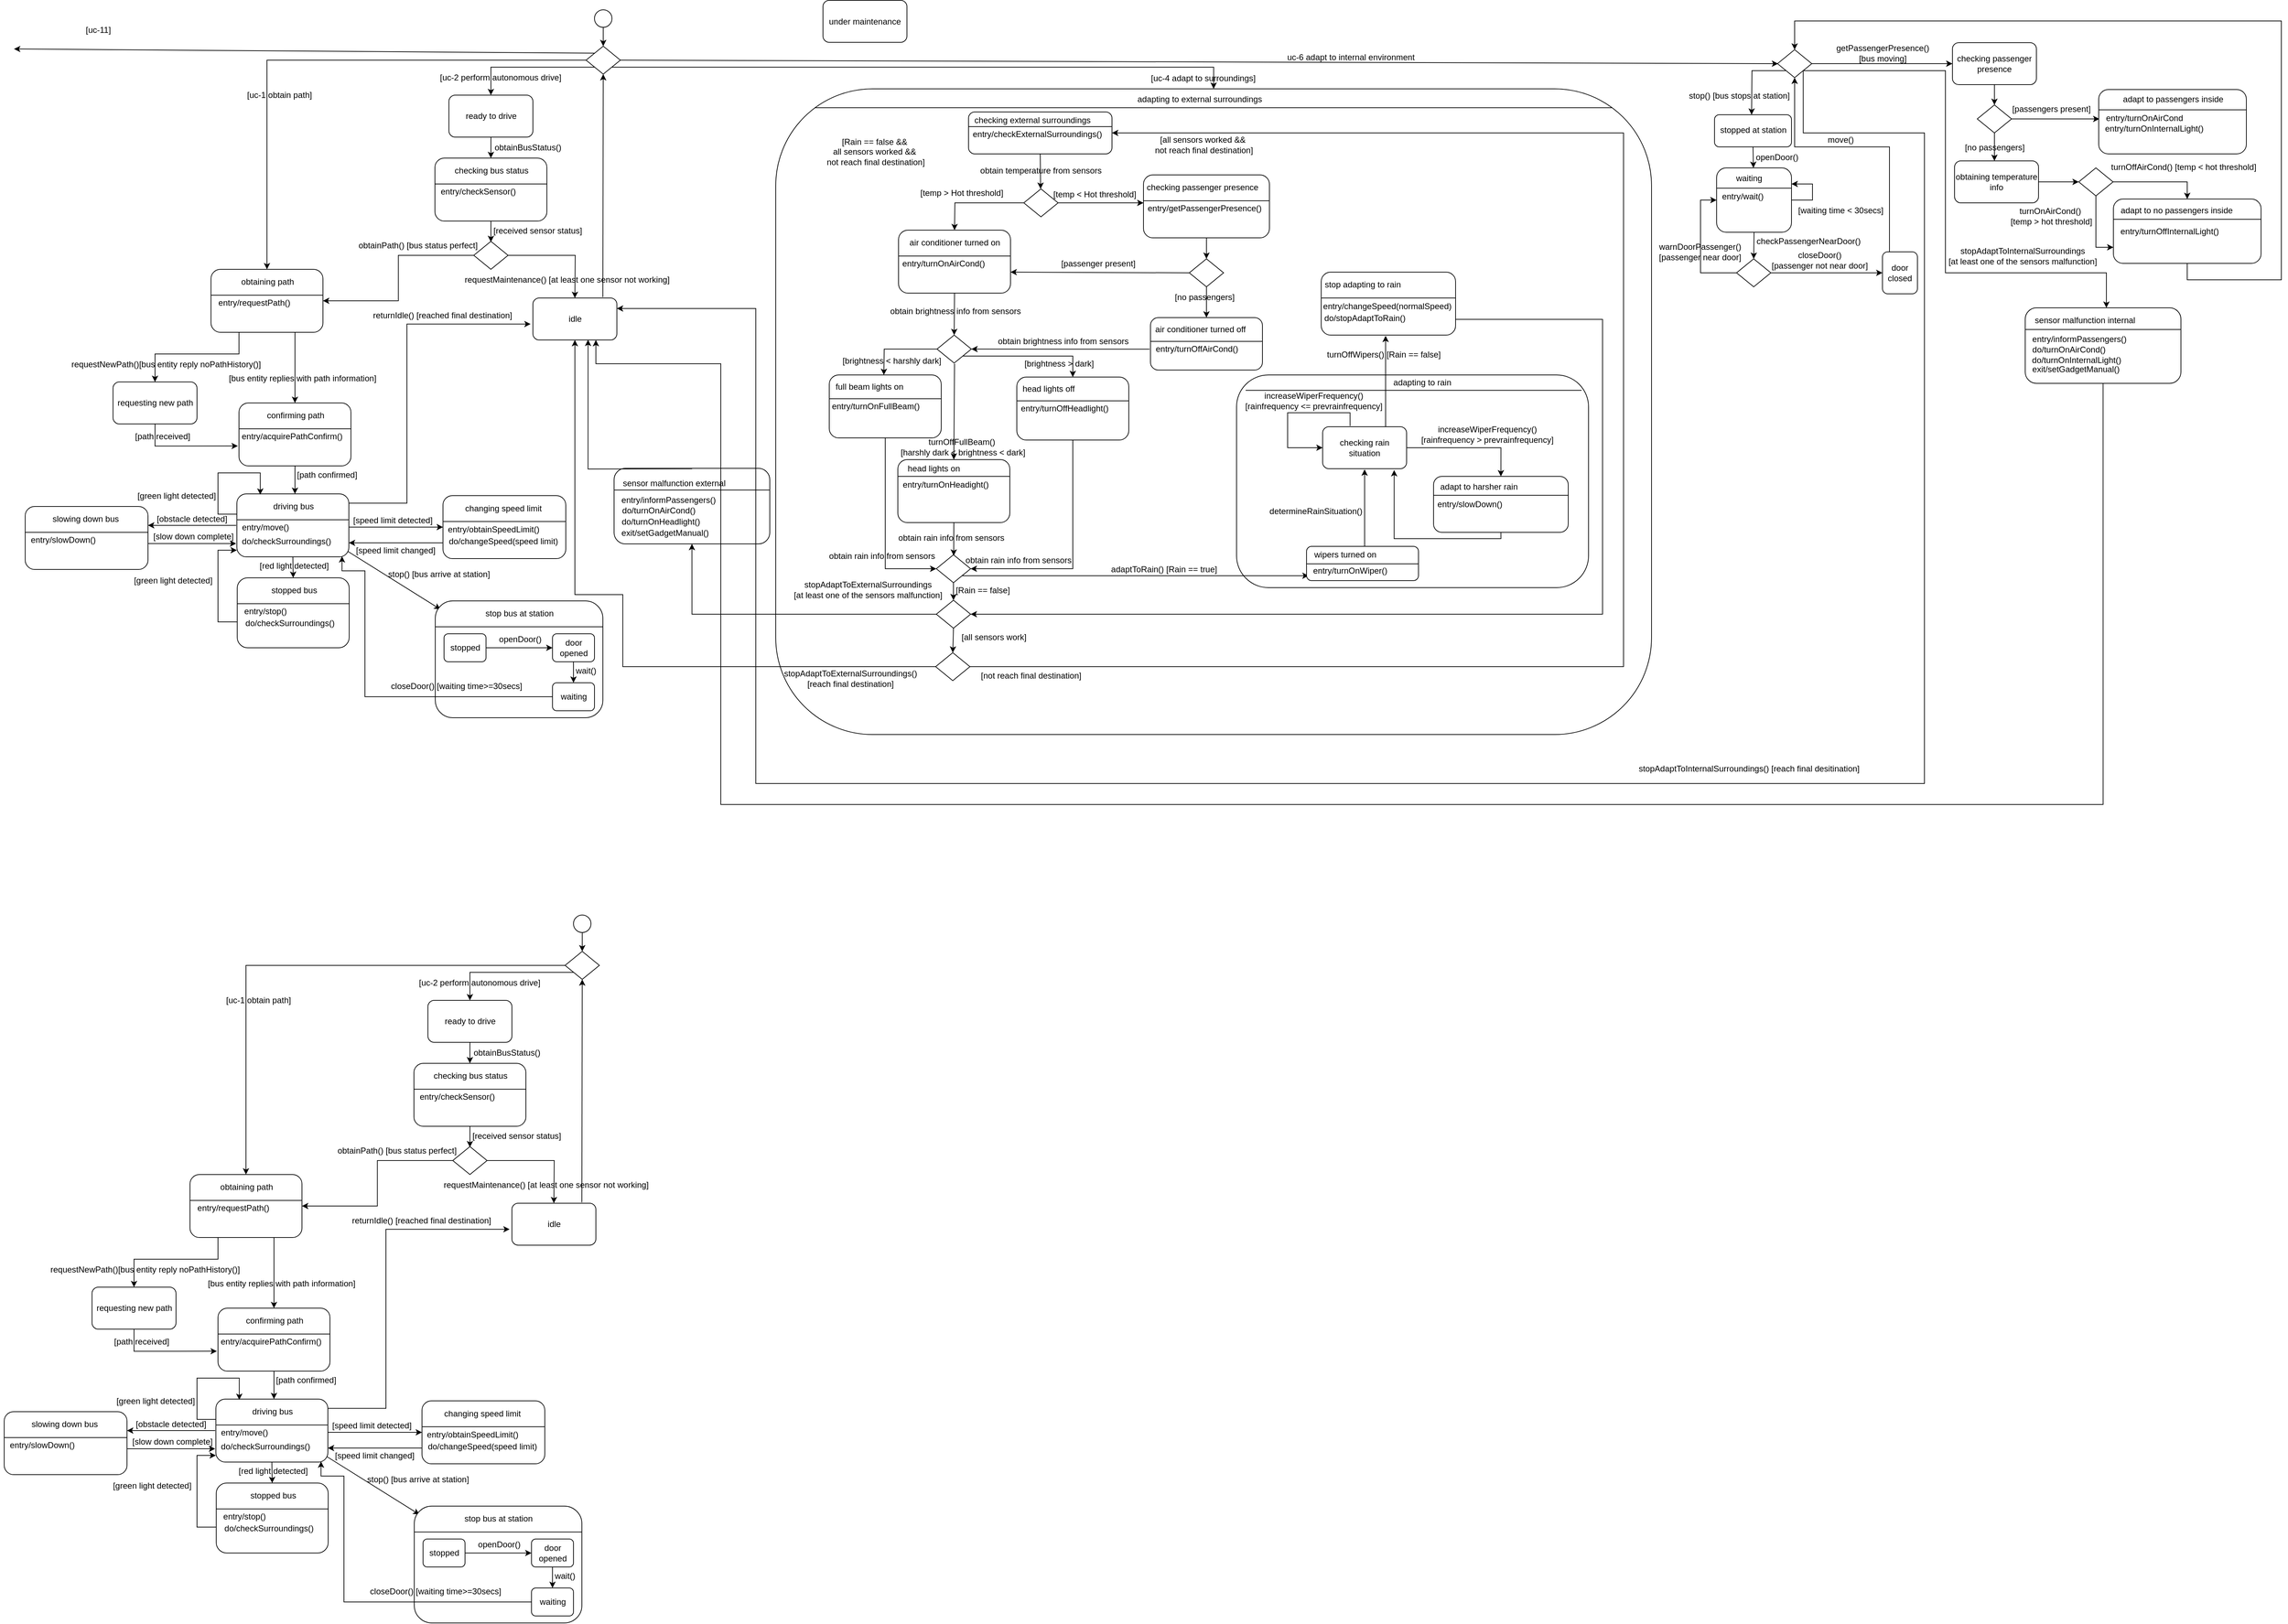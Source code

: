 <mxfile version="26.0.3">
  <diagram name="Page-1" id="r8O2QDhaZeve9ij8PzjR">
    <mxGraphModel dx="2350" dy="746" grid="1" gridSize="10" guides="1" tooltips="1" connect="1" arrows="0" fold="1" page="1" pageScale="1" pageWidth="850" pageHeight="1100" math="0" shadow="0">
      <root>
        <mxCell id="0" />
        <mxCell id="1" parent="0" />
        <mxCell id="Ov1vo18SGQD7W8dcJtKD-124" value="" style="rounded=1;whiteSpace=wrap;html=1;" vertex="1" parent="1">
          <mxGeometry x="418.5" y="137" width="1251.5" height="923" as="geometry" />
        </mxCell>
        <mxCell id="Ov1vo18SGQD7W8dcJtKD-121" value="" style="rounded=1;whiteSpace=wrap;html=1;" vertex="1" parent="1">
          <mxGeometry x="1077" y="546" width="503" height="304" as="geometry" />
        </mxCell>
        <mxCell id="Z0j3BM8eAVYjfzLfSYt4-2" value="" style="ellipse;whiteSpace=wrap;html=1;aspect=fixed;" parent="1" vertex="1">
          <mxGeometry x="159.5" y="24" width="25" height="25" as="geometry" />
        </mxCell>
        <mxCell id="Z0j3BM8eAVYjfzLfSYt4-3" value="" style="rhombus;whiteSpace=wrap;html=1;" parent="1" vertex="1">
          <mxGeometry x="147.5" y="76" width="49" height="40" as="geometry" />
        </mxCell>
        <mxCell id="Ov1vo18SGQD7W8dcJtKD-1" value="" style="endArrow=classic;html=1;rounded=0;exitX=1;exitY=1;exitDx=0;exitDy=0;edgeStyle=orthogonalEdgeStyle;entryX=0.5;entryY=0;entryDx=0;entryDy=0;" edge="1" parent="1" source="Z0j3BM8eAVYjfzLfSYt4-3" target="Ov1vo18SGQD7W8dcJtKD-124">
          <mxGeometry width="50" height="50" relative="1" as="geometry">
            <mxPoint x="540" y="160" as="sourcePoint" />
            <mxPoint x="880" y="130" as="targetPoint" />
          </mxGeometry>
        </mxCell>
        <mxCell id="Ov1vo18SGQD7W8dcJtKD-3" value="[uc-4 adapt to surroundings]" style="text;html=1;align=center;verticalAlign=middle;resizable=0;points=[];autosize=1;strokeColor=none;fillColor=none;" vertex="1" parent="1">
          <mxGeometry x="944" y="107" width="170" height="30" as="geometry" />
        </mxCell>
        <mxCell id="Ov1vo18SGQD7W8dcJtKD-4" value="" style="rounded=1;whiteSpace=wrap;html=1;" vertex="1" parent="1">
          <mxGeometry x="694" y="170" width="205" height="60" as="geometry" />
        </mxCell>
        <mxCell id="Ov1vo18SGQD7W8dcJtKD-5" value="" style="line;strokeWidth=1;fillColor=none;align=left;verticalAlign=middle;spacingTop=-1;spacingLeft=3;spacingRight=3;rotatable=0;labelPosition=right;points=[];portConstraint=eastwest;strokeColor=inherit;" vertex="1" parent="1">
          <mxGeometry x="694" y="187" width="205" height="8" as="geometry" />
        </mxCell>
        <mxCell id="Ov1vo18SGQD7W8dcJtKD-6" value="checking external surroundings" style="text;html=1;align=center;verticalAlign=middle;resizable=0;points=[];autosize=1;strokeColor=none;fillColor=none;" vertex="1" parent="1">
          <mxGeometry x="690" y="167" width="190" height="30" as="geometry" />
        </mxCell>
        <mxCell id="Ov1vo18SGQD7W8dcJtKD-7" value="entry/checkExternalSurroundings()" style="text;html=1;align=center;verticalAlign=middle;resizable=0;points=[];autosize=1;strokeColor=none;fillColor=none;" vertex="1" parent="1">
          <mxGeometry x="687" y="187" width="210" height="30" as="geometry" />
        </mxCell>
        <mxCell id="Ov1vo18SGQD7W8dcJtKD-8" value="" style="endArrow=classic;html=1;rounded=0;exitX=0.5;exitY=1;exitDx=0;exitDy=0;" edge="1" parent="1" source="Ov1vo18SGQD7W8dcJtKD-4">
          <mxGeometry width="50" height="50" relative="1" as="geometry">
            <mxPoint x="814" y="320" as="sourcePoint" />
            <mxPoint x="797" y="280" as="targetPoint" />
          </mxGeometry>
        </mxCell>
        <mxCell id="Ov1vo18SGQD7W8dcJtKD-10" value="obtain temperature from sensors" style="text;html=1;align=center;verticalAlign=middle;resizable=0;points=[];autosize=1;strokeColor=none;fillColor=none;" vertex="1" parent="1">
          <mxGeometry x="697" y="239" width="200" height="30" as="geometry" />
        </mxCell>
        <mxCell id="Ov1vo18SGQD7W8dcJtKD-11" value="" style="rhombus;whiteSpace=wrap;html=1;" vertex="1" parent="1">
          <mxGeometry x="773" y="280" width="49" height="40" as="geometry" />
        </mxCell>
        <mxCell id="Ov1vo18SGQD7W8dcJtKD-12" value="" style="endArrow=classic;html=1;rounded=0;exitX=0;exitY=0.5;exitDx=0;exitDy=0;entryX=0.5;entryY=0;entryDx=0;entryDy=0;edgeStyle=orthogonalEdgeStyle;" edge="1" parent="1" source="Ov1vo18SGQD7W8dcJtKD-11">
          <mxGeometry width="50" height="50" relative="1" as="geometry">
            <mxPoint x="624" y="320" as="sourcePoint" />
            <mxPoint x="674" y="339" as="targetPoint" />
          </mxGeometry>
        </mxCell>
        <mxCell id="Ov1vo18SGQD7W8dcJtKD-14" value="[temp &amp;lt; Hot threshold]" style="text;html=1;align=center;verticalAlign=middle;resizable=0;points=[];autosize=1;strokeColor=none;fillColor=none;" vertex="1" parent="1">
          <mxGeometry x="804" y="273" width="140" height="30" as="geometry" />
        </mxCell>
        <mxCell id="Ov1vo18SGQD7W8dcJtKD-15" value="" style="rounded=1;whiteSpace=wrap;html=1;" vertex="1" parent="1">
          <mxGeometry x="594" y="339" width="160" height="90" as="geometry" />
        </mxCell>
        <mxCell id="Ov1vo18SGQD7W8dcJtKD-16" value="" style="line;strokeWidth=1;fillColor=none;align=left;verticalAlign=middle;spacingTop=-1;spacingLeft=3;spacingRight=3;rotatable=0;labelPosition=right;points=[];portConstraint=eastwest;strokeColor=inherit;" vertex="1" parent="1">
          <mxGeometry x="594" y="372" width="160" height="8" as="geometry" />
        </mxCell>
        <mxCell id="Ov1vo18SGQD7W8dcJtKD-17" value="air conditioner turned on" style="text;html=1;align=center;verticalAlign=middle;resizable=0;points=[];autosize=1;strokeColor=none;fillColor=none;" vertex="1" parent="1">
          <mxGeometry x="599" y="342" width="150" height="30" as="geometry" />
        </mxCell>
        <mxCell id="Ov1vo18SGQD7W8dcJtKD-18" value="entry/turnOnAirCond()" style="text;html=1;align=center;verticalAlign=middle;resizable=0;points=[];autosize=1;strokeColor=none;fillColor=none;" vertex="1" parent="1">
          <mxGeometry x="588" y="372" width="140" height="30" as="geometry" />
        </mxCell>
        <mxCell id="Ov1vo18SGQD7W8dcJtKD-20" value="" style="endArrow=classic;html=1;rounded=0;exitX=1;exitY=0.5;exitDx=0;exitDy=0;" edge="1" parent="1" source="Ov1vo18SGQD7W8dcJtKD-11">
          <mxGeometry width="50" height="50" relative="1" as="geometry">
            <mxPoint x="854" y="430" as="sourcePoint" />
            <mxPoint x="944" y="300" as="targetPoint" />
          </mxGeometry>
        </mxCell>
        <mxCell id="Ov1vo18SGQD7W8dcJtKD-21" value="" style="rounded=1;whiteSpace=wrap;html=1;" vertex="1" parent="1">
          <mxGeometry x="944" y="260" width="180" height="90" as="geometry" />
        </mxCell>
        <mxCell id="Ov1vo18SGQD7W8dcJtKD-22" value="" style="line;strokeWidth=1;fillColor=none;align=left;verticalAlign=middle;spacingTop=-1;spacingLeft=3;spacingRight=3;rotatable=0;labelPosition=right;points=[];portConstraint=eastwest;strokeColor=inherit;" vertex="1" parent="1">
          <mxGeometry x="944" y="293" width="180" height="8" as="geometry" />
        </mxCell>
        <mxCell id="Ov1vo18SGQD7W8dcJtKD-23" value="checking passenger presence" style="text;html=1;align=center;verticalAlign=middle;resizable=0;points=[];autosize=1;strokeColor=none;fillColor=none;" vertex="1" parent="1">
          <mxGeometry x="938" y="263" width="180" height="30" as="geometry" />
        </mxCell>
        <mxCell id="Ov1vo18SGQD7W8dcJtKD-24" value="entry/getPassengerPresence()" style="text;html=1;align=center;verticalAlign=middle;resizable=0;points=[];autosize=1;strokeColor=none;fillColor=none;" vertex="1" parent="1">
          <mxGeometry x="936" y="293" width="190" height="30" as="geometry" />
        </mxCell>
        <mxCell id="Ov1vo18SGQD7W8dcJtKD-26" value="" style="endArrow=classic;html=1;rounded=0;exitX=0.5;exitY=1;exitDx=0;exitDy=0;entryX=0.5;entryY=0;entryDx=0;entryDy=0;" edge="1" parent="1" target="Z0j3BM8eAVYjfzLfSYt4-3">
          <mxGeometry width="50" height="50" relative="1" as="geometry">
            <mxPoint x="172" y="49" as="sourcePoint" />
            <mxPoint x="241.5" y="186" as="targetPoint" />
          </mxGeometry>
        </mxCell>
        <mxCell id="Ov1vo18SGQD7W8dcJtKD-28" value="under maintenance" style="rounded=1;whiteSpace=wrap;html=1;" vertex="1" parent="1">
          <mxGeometry x="486" y="10.5" width="120" height="60" as="geometry" />
        </mxCell>
        <mxCell id="Ov1vo18SGQD7W8dcJtKD-29" value="[temp &amp;gt; Hot threshold]" style="text;html=1;align=center;verticalAlign=middle;resizable=0;points=[];autosize=1;strokeColor=none;fillColor=none;" vertex="1" parent="1">
          <mxGeometry x="614" y="271" width="140" height="30" as="geometry" />
        </mxCell>
        <mxCell id="Ov1vo18SGQD7W8dcJtKD-30" value="" style="rhombus;whiteSpace=wrap;html=1;" vertex="1" parent="1">
          <mxGeometry x="1009.5" y="380" width="49" height="40" as="geometry" />
        </mxCell>
        <mxCell id="Ov1vo18SGQD7W8dcJtKD-31" value="" style="endArrow=classic;html=1;rounded=0;exitX=0.5;exitY=1;exitDx=0;exitDy=0;" edge="1" parent="1" source="Ov1vo18SGQD7W8dcJtKD-21" target="Ov1vo18SGQD7W8dcJtKD-30">
          <mxGeometry width="50" height="50" relative="1" as="geometry">
            <mxPoint x="964" y="480" as="sourcePoint" />
            <mxPoint x="1014" y="430" as="targetPoint" />
          </mxGeometry>
        </mxCell>
        <mxCell id="Ov1vo18SGQD7W8dcJtKD-32" value="" style="endArrow=classic;html=1;rounded=0;exitX=0;exitY=0.5;exitDx=0;exitDy=0;" edge="1" parent="1" source="Ov1vo18SGQD7W8dcJtKD-30">
          <mxGeometry width="50" height="50" relative="1" as="geometry">
            <mxPoint x="834" y="440" as="sourcePoint" />
            <mxPoint x="754" y="399" as="targetPoint" />
          </mxGeometry>
        </mxCell>
        <mxCell id="Ov1vo18SGQD7W8dcJtKD-33" value="[passenger present]" style="text;html=1;align=center;verticalAlign=middle;resizable=0;points=[];autosize=1;strokeColor=none;fillColor=none;" vertex="1" parent="1">
          <mxGeometry x="814" y="372" width="130" height="30" as="geometry" />
        </mxCell>
        <mxCell id="Ov1vo18SGQD7W8dcJtKD-34" value="" style="rounded=1;whiteSpace=wrap;html=1;" vertex="1" parent="1">
          <mxGeometry x="954" y="464" width="160" height="75" as="geometry" />
        </mxCell>
        <mxCell id="Ov1vo18SGQD7W8dcJtKD-35" value="" style="line;strokeWidth=1;fillColor=none;align=left;verticalAlign=middle;spacingTop=-1;spacingLeft=3;spacingRight=3;rotatable=0;labelPosition=right;points=[];portConstraint=eastwest;strokeColor=inherit;" vertex="1" parent="1">
          <mxGeometry x="954" y="494" width="160" height="8" as="geometry" />
        </mxCell>
        <mxCell id="Ov1vo18SGQD7W8dcJtKD-36" value="air conditioner turned off" style="text;html=1;align=center;verticalAlign=middle;resizable=0;points=[];autosize=1;strokeColor=none;fillColor=none;" vertex="1" parent="1">
          <mxGeometry x="950" y="466" width="150" height="30" as="geometry" />
        </mxCell>
        <mxCell id="Ov1vo18SGQD7W8dcJtKD-37" value="entry/turnOffAirCond()" style="text;html=1;align=center;verticalAlign=middle;resizable=0;points=[];autosize=1;strokeColor=none;fillColor=none;" vertex="1" parent="1">
          <mxGeometry x="950" y="494" width="140" height="30" as="geometry" />
        </mxCell>
        <mxCell id="Ov1vo18SGQD7W8dcJtKD-42" value="" style="endArrow=classic;html=1;rounded=0;exitX=0.5;exitY=1;exitDx=0;exitDy=0;entryX=0.5;entryY=0;entryDx=0;entryDy=0;" edge="1" parent="1" source="Ov1vo18SGQD7W8dcJtKD-30" target="Ov1vo18SGQD7W8dcJtKD-34">
          <mxGeometry width="50" height="50" relative="1" as="geometry">
            <mxPoint x="734" y="530" as="sourcePoint" />
            <mxPoint x="784" y="480" as="targetPoint" />
          </mxGeometry>
        </mxCell>
        <mxCell id="Ov1vo18SGQD7W8dcJtKD-43" value="[no passengers]" style="text;html=1;align=center;verticalAlign=middle;resizable=0;points=[];autosize=1;strokeColor=none;fillColor=none;" vertex="1" parent="1">
          <mxGeometry x="976" y="420" width="110" height="30" as="geometry" />
        </mxCell>
        <mxCell id="Ov1vo18SGQD7W8dcJtKD-44" value="" style="endArrow=classic;html=1;rounded=0;exitX=0.5;exitY=1;exitDx=0;exitDy=0;entryX=0.5;entryY=0;entryDx=0;entryDy=0;" edge="1" parent="1" source="Ov1vo18SGQD7W8dcJtKD-15" target="Ov1vo18SGQD7W8dcJtKD-45">
          <mxGeometry width="50" height="50" relative="1" as="geometry">
            <mxPoint x="624" y="550" as="sourcePoint" />
            <mxPoint x="674" y="460" as="targetPoint" />
          </mxGeometry>
        </mxCell>
        <mxCell id="Ov1vo18SGQD7W8dcJtKD-45" value="" style="rhombus;whiteSpace=wrap;html=1;" vertex="1" parent="1">
          <mxGeometry x="649" y="489" width="49" height="40" as="geometry" />
        </mxCell>
        <mxCell id="Ov1vo18SGQD7W8dcJtKD-47" value="" style="endArrow=classic;html=1;rounded=0;exitX=-0.008;exitY=0.602;exitDx=0;exitDy=0;exitPerimeter=0;entryX=1;entryY=0.5;entryDx=0;entryDy=0;" edge="1" parent="1" source="Ov1vo18SGQD7W8dcJtKD-34" target="Ov1vo18SGQD7W8dcJtKD-45">
          <mxGeometry width="50" height="50" relative="1" as="geometry">
            <mxPoint x="884" y="520" as="sourcePoint" />
            <mxPoint x="814" y="410" as="targetPoint" />
          </mxGeometry>
        </mxCell>
        <mxCell id="Ov1vo18SGQD7W8dcJtKD-49" value="obtain brightness info from sensors" style="text;html=1;align=center;verticalAlign=middle;resizable=0;points=[];autosize=1;strokeColor=none;fillColor=none;" vertex="1" parent="1">
          <mxGeometry x="570" y="440" width="210" height="30" as="geometry" />
        </mxCell>
        <mxCell id="Ov1vo18SGQD7W8dcJtKD-50" value="obtain brightness info from sensors" style="text;html=1;align=center;verticalAlign=middle;resizable=0;points=[];autosize=1;strokeColor=none;fillColor=none;" vertex="1" parent="1">
          <mxGeometry x="724" y="483" width="210" height="30" as="geometry" />
        </mxCell>
        <mxCell id="Ov1vo18SGQD7W8dcJtKD-51" value="" style="endArrow=classic;html=1;rounded=0;exitX=0;exitY=0.5;exitDx=0;exitDy=0;edgeStyle=orthogonalEdgeStyle;entryX=0.5;entryY=0;entryDx=0;entryDy=0;" edge="1" parent="1" source="Ov1vo18SGQD7W8dcJtKD-45">
          <mxGeometry width="50" height="50" relative="1" as="geometry">
            <mxPoint x="474" y="640" as="sourcePoint" />
            <mxPoint x="573" y="546" as="targetPoint" />
          </mxGeometry>
        </mxCell>
        <mxCell id="Ov1vo18SGQD7W8dcJtKD-52" value="" style="rounded=1;whiteSpace=wrap;html=1;" vertex="1" parent="1">
          <mxGeometry x="495" y="546" width="160" height="90" as="geometry" />
        </mxCell>
        <mxCell id="Ov1vo18SGQD7W8dcJtKD-53" value="" style="line;strokeWidth=1;fillColor=none;align=left;verticalAlign=middle;spacingTop=-1;spacingLeft=3;spacingRight=3;rotatable=0;labelPosition=right;points=[];portConstraint=eastwest;strokeColor=inherit;" vertex="1" parent="1">
          <mxGeometry x="495" y="576" width="160" height="8" as="geometry" />
        </mxCell>
        <mxCell id="Ov1vo18SGQD7W8dcJtKD-54" value="full beam lights on" style="text;html=1;align=center;verticalAlign=middle;resizable=0;points=[];autosize=1;strokeColor=none;fillColor=none;" vertex="1" parent="1">
          <mxGeometry x="492" y="548" width="120" height="30" as="geometry" />
        </mxCell>
        <mxCell id="Ov1vo18SGQD7W8dcJtKD-55" value="entry/turnOnFullBeam()" style="text;html=1;align=center;verticalAlign=middle;resizable=0;points=[];autosize=1;strokeColor=none;fillColor=none;" vertex="1" parent="1">
          <mxGeometry x="486" y="576" width="150" height="30" as="geometry" />
        </mxCell>
        <mxCell id="Ov1vo18SGQD7W8dcJtKD-57" value="[brightness &amp;lt; harshly dark]" style="text;html=1;align=center;verticalAlign=middle;resizable=0;points=[];autosize=1;strokeColor=none;fillColor=none;" vertex="1" parent="1">
          <mxGeometry x="503.5" y="511" width="160" height="30" as="geometry" />
        </mxCell>
        <mxCell id="Ov1vo18SGQD7W8dcJtKD-58" value="" style="rounded=1;whiteSpace=wrap;html=1;" vertex="1" parent="1">
          <mxGeometry x="593" y="667" width="160" height="90" as="geometry" />
        </mxCell>
        <mxCell id="Ov1vo18SGQD7W8dcJtKD-59" value="" style="line;strokeWidth=1;fillColor=none;align=left;verticalAlign=middle;spacingTop=-1;spacingLeft=3;spacingRight=3;rotatable=0;labelPosition=right;points=[];portConstraint=eastwest;strokeColor=inherit;" vertex="1" parent="1">
          <mxGeometry x="593" y="687" width="160" height="8" as="geometry" />
        </mxCell>
        <mxCell id="Ov1vo18SGQD7W8dcJtKD-60" value="head lights on" style="text;html=1;align=center;verticalAlign=middle;resizable=0;points=[];autosize=1;strokeColor=none;fillColor=none;" vertex="1" parent="1">
          <mxGeometry x="594" y="665" width="100" height="30" as="geometry" />
        </mxCell>
        <mxCell id="Ov1vo18SGQD7W8dcJtKD-61" value="turnOffFullBeam()&lt;div&gt;&amp;nbsp;[harshly dark &amp;lt; brightness &amp;lt; dark]&lt;/div&gt;" style="text;html=1;align=center;verticalAlign=middle;resizable=0;points=[];autosize=1;strokeColor=none;fillColor=none;" vertex="1" parent="1">
          <mxGeometry x="584" y="629" width="200" height="40" as="geometry" />
        </mxCell>
        <mxCell id="Ov1vo18SGQD7W8dcJtKD-62" value="" style="endArrow=classic;html=1;rounded=0;entryX=0.5;entryY=0;entryDx=0;entryDy=0;" edge="1" parent="1" target="Ov1vo18SGQD7W8dcJtKD-58">
          <mxGeometry width="50" height="50" relative="1" as="geometry">
            <mxPoint x="674" y="530" as="sourcePoint" />
            <mxPoint x="554" y="680" as="targetPoint" />
          </mxGeometry>
        </mxCell>
        <mxCell id="Ov1vo18SGQD7W8dcJtKD-63" value="entry/turnOnHeadight()" style="text;html=1;align=center;verticalAlign=middle;resizable=0;points=[];autosize=1;strokeColor=none;fillColor=none;" vertex="1" parent="1">
          <mxGeometry x="586" y="688" width="150" height="30" as="geometry" />
        </mxCell>
        <mxCell id="Ov1vo18SGQD7W8dcJtKD-71" value="" style="rounded=1;whiteSpace=wrap;html=1;" vertex="1" parent="1">
          <mxGeometry x="763" y="549" width="160" height="90" as="geometry" />
        </mxCell>
        <mxCell id="Ov1vo18SGQD7W8dcJtKD-72" value="" style="line;strokeWidth=1;fillColor=none;align=left;verticalAlign=middle;spacingTop=-1;spacingLeft=3;spacingRight=3;rotatable=0;labelPosition=right;points=[];portConstraint=eastwest;strokeColor=inherit;" vertex="1" parent="1">
          <mxGeometry x="763" y="579" width="160" height="8" as="geometry" />
        </mxCell>
        <mxCell id="Ov1vo18SGQD7W8dcJtKD-73" value="head lights off" style="text;html=1;align=center;verticalAlign=middle;resizable=0;points=[];autosize=1;strokeColor=none;fillColor=none;" vertex="1" parent="1">
          <mxGeometry x="758" y="551" width="100" height="30" as="geometry" />
        </mxCell>
        <mxCell id="Ov1vo18SGQD7W8dcJtKD-74" value="entry/turnOffHeadlight()" style="text;html=1;align=center;verticalAlign=middle;resizable=0;points=[];autosize=1;strokeColor=none;fillColor=none;" vertex="1" parent="1">
          <mxGeometry x="756" y="579" width="150" height="30" as="geometry" />
        </mxCell>
        <mxCell id="Ov1vo18SGQD7W8dcJtKD-75" value="" style="endArrow=classic;html=1;rounded=0;exitX=1;exitY=1;exitDx=0;exitDy=0;entryX=0.5;entryY=0;entryDx=0;entryDy=0;edgeStyle=orthogonalEdgeStyle;" edge="1" parent="1" source="Ov1vo18SGQD7W8dcJtKD-45" target="Ov1vo18SGQD7W8dcJtKD-71">
          <mxGeometry width="50" height="50" relative="1" as="geometry">
            <mxPoint x="884" y="770" as="sourcePoint" />
            <mxPoint x="974" y="580" as="targetPoint" />
          </mxGeometry>
        </mxCell>
        <mxCell id="Ov1vo18SGQD7W8dcJtKD-76" value="[brightness &amp;gt; dark]" style="text;html=1;align=center;verticalAlign=middle;resizable=0;points=[];autosize=1;strokeColor=none;fillColor=none;" vertex="1" parent="1">
          <mxGeometry x="763" y="515" width="120" height="30" as="geometry" />
        </mxCell>
        <mxCell id="Ov1vo18SGQD7W8dcJtKD-78" value="" style="line;strokeWidth=1;fillColor=none;align=left;verticalAlign=middle;spacingTop=-1;spacingLeft=3;spacingRight=3;rotatable=0;labelPosition=right;points=[];portConstraint=eastwest;strokeColor=inherit;" vertex="1" parent="1">
          <mxGeometry x="474" y="160" width="1140" height="8" as="geometry" />
        </mxCell>
        <mxCell id="Ov1vo18SGQD7W8dcJtKD-80" value="adapting to external surroundings" style="text;html=1;align=center;verticalAlign=middle;resizable=0;points=[];autosize=1;strokeColor=none;fillColor=none;" vertex="1" parent="1">
          <mxGeometry x="924" y="137" width="200" height="30" as="geometry" />
        </mxCell>
        <mxCell id="Ov1vo18SGQD7W8dcJtKD-81" value="" style="rhombus;whiteSpace=wrap;html=1;" vertex="1" parent="1">
          <mxGeometry x="648" y="803" width="49" height="40" as="geometry" />
        </mxCell>
        <mxCell id="Ov1vo18SGQD7W8dcJtKD-82" value="" style="endArrow=classic;html=1;rounded=0;exitX=0.5;exitY=1;exitDx=0;exitDy=0;entryX=0;entryY=0.5;entryDx=0;entryDy=0;edgeStyle=orthogonalEdgeStyle;" edge="1" parent="1" source="Ov1vo18SGQD7W8dcJtKD-52" target="Ov1vo18SGQD7W8dcJtKD-81">
          <mxGeometry width="50" height="50" relative="1" as="geometry">
            <mxPoint x="520" y="860" as="sourcePoint" />
            <mxPoint x="570" y="810" as="targetPoint" />
          </mxGeometry>
        </mxCell>
        <mxCell id="Ov1vo18SGQD7W8dcJtKD-84" value="" style="endArrow=classic;html=1;rounded=0;exitX=0.5;exitY=1;exitDx=0;exitDy=0;entryX=0.507;entryY=0.034;entryDx=0;entryDy=0;entryPerimeter=0;" edge="1" parent="1" source="Ov1vo18SGQD7W8dcJtKD-58" target="Ov1vo18SGQD7W8dcJtKD-81">
          <mxGeometry width="50" height="50" relative="1" as="geometry">
            <mxPoint x="580" y="950" as="sourcePoint" />
            <mxPoint x="630" y="900" as="targetPoint" />
          </mxGeometry>
        </mxCell>
        <mxCell id="Ov1vo18SGQD7W8dcJtKD-85" value="" style="endArrow=classic;html=1;rounded=0;exitX=0.5;exitY=1;exitDx=0;exitDy=0;entryX=1;entryY=0.5;entryDx=0;entryDy=0;edgeStyle=orthogonalEdgeStyle;" edge="1" parent="1" source="Ov1vo18SGQD7W8dcJtKD-71" target="Ov1vo18SGQD7W8dcJtKD-81">
          <mxGeometry width="50" height="50" relative="1" as="geometry">
            <mxPoint x="830" y="830" as="sourcePoint" />
            <mxPoint x="880" y="780" as="targetPoint" />
          </mxGeometry>
        </mxCell>
        <mxCell id="Ov1vo18SGQD7W8dcJtKD-86" value="obtain rain info from sensors" style="text;html=1;align=center;verticalAlign=middle;resizable=0;points=[];autosize=1;strokeColor=none;fillColor=none;" vertex="1" parent="1">
          <mxGeometry x="584" y="763.5" width="170" height="30" as="geometry" />
        </mxCell>
        <mxCell id="Ov1vo18SGQD7W8dcJtKD-87" value="obtain rain info from sensors" style="text;html=1;align=center;verticalAlign=middle;resizable=0;points=[];autosize=1;strokeColor=none;fillColor=none;" vertex="1" parent="1">
          <mxGeometry x="680" y="795.5" width="170" height="30" as="geometry" />
        </mxCell>
        <mxCell id="Ov1vo18SGQD7W8dcJtKD-88" value="obtain rain info from sensors" style="text;html=1;align=center;verticalAlign=middle;resizable=0;points=[];autosize=1;strokeColor=none;fillColor=none;" vertex="1" parent="1">
          <mxGeometry x="485" y="790" width="170" height="30" as="geometry" />
        </mxCell>
        <mxCell id="Ov1vo18SGQD7W8dcJtKD-95" value="[Rain == false &amp;amp;&amp;amp;&amp;nbsp;&lt;div&gt;all sensors worked &amp;amp;&amp;amp;&amp;nbsp;&lt;/div&gt;&lt;div&gt;not reach final destination]&lt;/div&gt;" style="text;html=1;align=center;verticalAlign=middle;resizable=0;points=[];autosize=1;strokeColor=none;fillColor=none;" vertex="1" parent="1">
          <mxGeometry x="481" y="197" width="160" height="60" as="geometry" />
        </mxCell>
        <mxCell id="Ov1vo18SGQD7W8dcJtKD-97" value="adaptToRain() [Rain == true]" style="text;html=1;align=center;verticalAlign=middle;resizable=0;points=[];autosize=1;strokeColor=none;fillColor=none;" vertex="1" parent="1">
          <mxGeometry x="887.5" y="809" width="170" height="30" as="geometry" />
        </mxCell>
        <mxCell id="Ov1vo18SGQD7W8dcJtKD-98" value="" style="endArrow=classic;html=1;rounded=0;exitX=1;exitY=1;exitDx=0;exitDy=0;" edge="1" parent="1" source="Ov1vo18SGQD7W8dcJtKD-81">
          <mxGeometry width="50" height="50" relative="1" as="geometry">
            <mxPoint x="860" y="920" as="sourcePoint" />
            <mxPoint x="1180" y="833" as="targetPoint" />
          </mxGeometry>
        </mxCell>
        <mxCell id="Ov1vo18SGQD7W8dcJtKD-103" value="" style="rounded=1;whiteSpace=wrap;html=1;" vertex="1" parent="1">
          <mxGeometry x="1177" y="791" width="160" height="49" as="geometry" />
        </mxCell>
        <mxCell id="Ov1vo18SGQD7W8dcJtKD-104" value="" style="line;strokeWidth=1;fillColor=none;align=left;verticalAlign=middle;spacingTop=-1;spacingLeft=3;spacingRight=3;rotatable=0;labelPosition=right;points=[];portConstraint=eastwest;strokeColor=inherit;" vertex="1" parent="1">
          <mxGeometry x="1177" y="812" width="160" height="8" as="geometry" />
        </mxCell>
        <mxCell id="Ov1vo18SGQD7W8dcJtKD-105" value="wipers turned on" style="text;html=1;align=center;verticalAlign=middle;resizable=0;points=[];autosize=1;strokeColor=none;fillColor=none;" vertex="1" parent="1">
          <mxGeometry x="1177" y="787.5" width="110" height="30" as="geometry" />
        </mxCell>
        <mxCell id="Ov1vo18SGQD7W8dcJtKD-106" value="entry/turnOnWiper()" style="text;html=1;align=center;verticalAlign=middle;resizable=0;points=[];autosize=1;strokeColor=none;fillColor=none;" vertex="1" parent="1">
          <mxGeometry x="1174" y="811" width="130" height="30" as="geometry" />
        </mxCell>
        <mxCell id="Ov1vo18SGQD7W8dcJtKD-107" value="" style="endArrow=classic;html=1;rounded=0;" edge="1" parent="1">
          <mxGeometry width="50" height="50" relative="1" as="geometry">
            <mxPoint x="1260" y="791" as="sourcePoint" />
            <mxPoint x="1260" y="681" as="targetPoint" />
          </mxGeometry>
        </mxCell>
        <mxCell id="Ov1vo18SGQD7W8dcJtKD-108" value="checking rain situation" style="rounded=1;whiteSpace=wrap;html=1;" vertex="1" parent="1">
          <mxGeometry x="1200" y="620" width="120" height="60" as="geometry" />
        </mxCell>
        <mxCell id="Ov1vo18SGQD7W8dcJtKD-109" value="determineRainSituation()" style="text;html=1;align=center;verticalAlign=middle;resizable=0;points=[];autosize=1;strokeColor=none;fillColor=none;" vertex="1" parent="1">
          <mxGeometry x="1110" y="725.5" width="160" height="30" as="geometry" />
        </mxCell>
        <mxCell id="Ov1vo18SGQD7W8dcJtKD-110" value="" style="endArrow=classic;html=1;rounded=0;exitX=1;exitY=0.5;exitDx=0;exitDy=0;entryX=0.5;entryY=0;entryDx=0;entryDy=0;edgeStyle=orthogonalEdgeStyle;" edge="1" parent="1" source="Ov1vo18SGQD7W8dcJtKD-108" target="Ov1vo18SGQD7W8dcJtKD-111">
          <mxGeometry width="50" height="50" relative="1" as="geometry">
            <mxPoint x="1410" y="670" as="sourcePoint" />
            <mxPoint x="1455" y="620" as="targetPoint" />
          </mxGeometry>
        </mxCell>
        <mxCell id="Ov1vo18SGQD7W8dcJtKD-111" value="" style="rounded=1;whiteSpace=wrap;html=1;" vertex="1" parent="1">
          <mxGeometry x="1358.5" y="691" width="192.5" height="80" as="geometry" />
        </mxCell>
        <mxCell id="Ov1vo18SGQD7W8dcJtKD-112" value="increaseWiperFrequency()&lt;div&gt;[rainfrequency &amp;gt; prevrainfrequency]&lt;/div&gt;" style="text;html=1;align=center;verticalAlign=middle;resizable=0;points=[];autosize=1;strokeColor=none;fillColor=none;" vertex="1" parent="1">
          <mxGeometry x="1330" y="611" width="210" height="40" as="geometry" />
        </mxCell>
        <mxCell id="Ov1vo18SGQD7W8dcJtKD-113" value="" style="line;strokeWidth=1;fillColor=none;align=left;verticalAlign=middle;spacingTop=-1;spacingLeft=3;spacingRight=3;rotatable=0;labelPosition=right;points=[];portConstraint=eastwest;strokeColor=inherit;" vertex="1" parent="1">
          <mxGeometry x="1358" y="714" width="193" height="8" as="geometry" />
        </mxCell>
        <mxCell id="Ov1vo18SGQD7W8dcJtKD-114" value="adapt to harsher rain" style="text;html=1;align=center;verticalAlign=middle;resizable=0;points=[];autosize=1;strokeColor=none;fillColor=none;" vertex="1" parent="1">
          <mxGeometry x="1358" y="691" width="130" height="30" as="geometry" />
        </mxCell>
        <mxCell id="Ov1vo18SGQD7W8dcJtKD-115" value="entry/slowDown()" style="text;html=1;align=center;verticalAlign=middle;resizable=0;points=[];autosize=1;strokeColor=none;fillColor=none;" vertex="1" parent="1">
          <mxGeometry x="1350" y="716" width="120" height="30" as="geometry" />
        </mxCell>
        <mxCell id="Ov1vo18SGQD7W8dcJtKD-116" value="" style="endArrow=classic;html=1;rounded=0;edgeStyle=orthogonalEdgeStyle;entryX=0.852;entryY=1.033;entryDx=0;entryDy=0;entryPerimeter=0;exitX=0.5;exitY=1;exitDx=0;exitDy=0;" edge="1" parent="1" source="Ov1vo18SGQD7W8dcJtKD-111" target="Ov1vo18SGQD7W8dcJtKD-108">
          <mxGeometry width="50" height="50" relative="1" as="geometry">
            <mxPoint x="1551" y="650" as="sourcePoint" />
            <mxPoint x="1584" y="640" as="targetPoint" />
            <Array as="points">
              <mxPoint x="1455" y="780" />
              <mxPoint x="1302" y="780" />
            </Array>
          </mxGeometry>
        </mxCell>
        <mxCell id="Ov1vo18SGQD7W8dcJtKD-117" value="" style="endArrow=classic;html=1;rounded=0;edgeStyle=orthogonalEdgeStyle;entryX=0;entryY=0.5;entryDx=0;entryDy=0;exitX=0.327;exitY=-0.018;exitDx=0;exitDy=0;exitPerimeter=0;" edge="1" parent="1" source="Ov1vo18SGQD7W8dcJtKD-108" target="Ov1vo18SGQD7W8dcJtKD-108">
          <mxGeometry width="50" height="50" relative="1" as="geometry">
            <mxPoint x="1240" y="609" as="sourcePoint" />
            <mxPoint x="1160" y="660" as="targetPoint" />
            <Array as="points">
              <mxPoint x="1239" y="600" />
              <mxPoint x="1150" y="600" />
              <mxPoint x="1150" y="650" />
            </Array>
          </mxGeometry>
        </mxCell>
        <mxCell id="Ov1vo18SGQD7W8dcJtKD-118" value="increaseWiperFrequency()&lt;div&gt;[rainfrequency &amp;lt;= prevrainfrequency]&lt;/div&gt;" style="text;html=1;align=center;verticalAlign=middle;resizable=0;points=[];autosize=1;strokeColor=none;fillColor=none;" vertex="1" parent="1">
          <mxGeometry x="1077" y="563" width="220" height="40" as="geometry" />
        </mxCell>
        <mxCell id="Ov1vo18SGQD7W8dcJtKD-119" value="" style="endArrow=classic;html=1;rounded=0;exitX=0.75;exitY=0;exitDx=0;exitDy=0;edgeStyle=orthogonalEdgeStyle;" edge="1" parent="1" source="Ov1vo18SGQD7W8dcJtKD-108">
          <mxGeometry width="50" height="50" relative="1" as="geometry">
            <mxPoint x="1380" y="460" as="sourcePoint" />
            <mxPoint x="1290" y="490" as="targetPoint" />
          </mxGeometry>
        </mxCell>
        <mxCell id="Ov1vo18SGQD7W8dcJtKD-120" value="turnOffWipers() [Rain == false]" style="text;html=1;align=center;verticalAlign=middle;resizable=0;points=[];autosize=1;strokeColor=none;fillColor=none;" vertex="1" parent="1">
          <mxGeometry x="1192" y="502" width="190" height="30" as="geometry" />
        </mxCell>
        <mxCell id="Ov1vo18SGQD7W8dcJtKD-122" value="" style="line;strokeWidth=1;fillColor=none;align=left;verticalAlign=middle;spacingTop=-1;spacingLeft=3;spacingRight=3;rotatable=0;labelPosition=right;points=[];portConstraint=eastwest;strokeColor=inherit;" vertex="1" parent="1">
          <mxGeometry x="1090" y="564" width="480" height="8" as="geometry" />
        </mxCell>
        <mxCell id="Ov1vo18SGQD7W8dcJtKD-123" value="adapting to rain" style="text;html=1;align=center;verticalAlign=middle;resizable=0;points=[];autosize=1;strokeColor=none;fillColor=none;" vertex="1" parent="1">
          <mxGeometry x="1287" y="542" width="110" height="30" as="geometry" />
        </mxCell>
        <mxCell id="Ov1vo18SGQD7W8dcJtKD-126" value="" style="endArrow=classic;html=1;rounded=0;exitX=1;exitY=0.5;exitDx=0;exitDy=0;" edge="1" parent="1" source="Z0j3BM8eAVYjfzLfSYt4-3">
          <mxGeometry width="50" height="50" relative="1" as="geometry">
            <mxPoint x="425" y="101" as="sourcePoint" />
            <mxPoint x="1850.941" y="101" as="targetPoint" />
          </mxGeometry>
        </mxCell>
        <mxCell id="Ov1vo18SGQD7W8dcJtKD-127" value="uc-6 adapt to internal environment" style="text;html=1;align=center;verticalAlign=middle;resizable=0;points=[];autosize=1;strokeColor=none;fillColor=none;" vertex="1" parent="1">
          <mxGeometry x="1135" y="77" width="210" height="30" as="geometry" />
        </mxCell>
        <mxCell id="Ov1vo18SGQD7W8dcJtKD-131" value="" style="rounded=1;whiteSpace=wrap;html=1;" vertex="1" parent="1">
          <mxGeometry x="1198" y="399" width="192" height="90" as="geometry" />
        </mxCell>
        <mxCell id="Ov1vo18SGQD7W8dcJtKD-132" value="" style="line;strokeWidth=1;fillColor=none;align=left;verticalAlign=middle;spacingTop=-1;spacingLeft=3;spacingRight=3;rotatable=0;labelPosition=right;points=[];portConstraint=eastwest;strokeColor=inherit;" vertex="1" parent="1">
          <mxGeometry x="1198" y="432" width="192" height="8" as="geometry" />
        </mxCell>
        <mxCell id="Ov1vo18SGQD7W8dcJtKD-133" value="stop adapting to rain" style="text;html=1;align=center;verticalAlign=middle;resizable=0;points=[];autosize=1;strokeColor=none;fillColor=none;" vertex="1" parent="1">
          <mxGeometry x="1192" y="402" width="130" height="30" as="geometry" />
        </mxCell>
        <mxCell id="Ov1vo18SGQD7W8dcJtKD-134" value="entry/changeSpeed(normalSpeed)" style="text;html=1;align=center;verticalAlign=middle;resizable=0;points=[];autosize=1;strokeColor=none;fillColor=none;" vertex="1" parent="1">
          <mxGeometry x="1187" y="433" width="210" height="30" as="geometry" />
        </mxCell>
        <mxCell id="Ov1vo18SGQD7W8dcJtKD-136" value="do/stopAdaptToRain()" style="text;html=1;align=center;verticalAlign=middle;resizable=0;points=[];autosize=1;strokeColor=none;fillColor=none;" vertex="1" parent="1">
          <mxGeometry x="1190" y="450" width="140" height="30" as="geometry" />
        </mxCell>
        <mxCell id="Ov1vo18SGQD7W8dcJtKD-139" value="[&lt;span style=&quot;background-color: transparent; color: light-dark(rgb(0, 0, 0), rgb(255, 255, 255));&quot;&gt;all sensors worked &amp;amp;&amp;amp;&amp;nbsp;&lt;/span&gt;&lt;div&gt;not reach final destination]&lt;/div&gt;" style="text;html=1;align=center;verticalAlign=middle;resizable=0;points=[];autosize=1;strokeColor=none;fillColor=none;" vertex="1" parent="1">
          <mxGeometry x="950" y="197" width="160" height="40" as="geometry" />
        </mxCell>
        <mxCell id="Ov1vo18SGQD7W8dcJtKD-140" value="" style="endArrow=classic;html=1;rounded=0;exitX=1;exitY=0.75;exitDx=0;exitDy=0;edgeStyle=orthogonalEdgeStyle;entryX=1;entryY=0.5;entryDx=0;entryDy=0;" edge="1" parent="1" source="Ov1vo18SGQD7W8dcJtKD-131" target="Ov1vo18SGQD7W8dcJtKD-144">
          <mxGeometry width="50" height="50" relative="1" as="geometry">
            <mxPoint x="370" y="630" as="sourcePoint" />
            <mxPoint x="670" y="960" as="targetPoint" />
            <Array as="points">
              <mxPoint x="1600" y="466" />
              <mxPoint x="1600" y="888" />
            </Array>
          </mxGeometry>
        </mxCell>
        <mxCell id="Ov1vo18SGQD7W8dcJtKD-144" value="" style="rhombus;whiteSpace=wrap;html=1;" vertex="1" parent="1">
          <mxGeometry x="648" y="868" width="49" height="40" as="geometry" />
        </mxCell>
        <mxCell id="Ov1vo18SGQD7W8dcJtKD-145" value="" style="endArrow=classic;html=1;rounded=0;exitX=0.5;exitY=1;exitDx=0;exitDy=0;entryX=0.5;entryY=0;entryDx=0;entryDy=0;" edge="1" parent="1" source="Ov1vo18SGQD7W8dcJtKD-81" target="Ov1vo18SGQD7W8dcJtKD-144">
          <mxGeometry width="50" height="50" relative="1" as="geometry">
            <mxPoint x="500" y="940" as="sourcePoint" />
            <mxPoint x="550" y="890" as="targetPoint" />
          </mxGeometry>
        </mxCell>
        <mxCell id="Ov1vo18SGQD7W8dcJtKD-146" value="[Rain == false]" style="text;html=1;align=center;verticalAlign=middle;resizable=0;points=[];autosize=1;strokeColor=none;fillColor=none;" vertex="1" parent="1">
          <mxGeometry x="663.5" y="839" width="100" height="30" as="geometry" />
        </mxCell>
        <mxCell id="Ov1vo18SGQD7W8dcJtKD-147" value="" style="endArrow=classic;html=1;rounded=0;exitX=0;exitY=0.5;exitDx=0;exitDy=0;entryX=0.5;entryY=1;entryDx=0;entryDy=0;edgeStyle=orthogonalEdgeStyle;" edge="1" parent="1" source="Ov1vo18SGQD7W8dcJtKD-149">
          <mxGeometry width="50" height="50" relative="1" as="geometry">
            <mxPoint x="470" y="950" as="sourcePoint" />
            <mxPoint x="131.5" y="496" as="targetPoint" />
            <Array as="points">
              <mxPoint x="200" y="963" />
              <mxPoint x="200" y="860" />
              <mxPoint x="131" y="860" />
            </Array>
          </mxGeometry>
        </mxCell>
        <mxCell id="Ov1vo18SGQD7W8dcJtKD-148" value="stopAdaptToExternalSurroundings()&lt;div&gt;[reach final destination]&lt;/div&gt;" style="text;html=1;align=center;verticalAlign=middle;resizable=0;points=[];autosize=1;strokeColor=none;fillColor=none;" vertex="1" parent="1">
          <mxGeometry x="420" y="960" width="210" height="40" as="geometry" />
        </mxCell>
        <mxCell id="Ov1vo18SGQD7W8dcJtKD-149" value="" style="rhombus;whiteSpace=wrap;html=1;" vertex="1" parent="1">
          <mxGeometry x="647" y="943" width="49" height="40" as="geometry" />
        </mxCell>
        <mxCell id="Ov1vo18SGQD7W8dcJtKD-151" value="" style="endArrow=classic;html=1;rounded=0;exitX=0.5;exitY=1;exitDx=0;exitDy=0;entryX=0.5;entryY=0;entryDx=0;entryDy=0;" edge="1" parent="1" source="Ov1vo18SGQD7W8dcJtKD-144" target="Ov1vo18SGQD7W8dcJtKD-149">
          <mxGeometry width="50" height="50" relative="1" as="geometry">
            <mxPoint x="671.5" y="908" as="sourcePoint" />
            <mxPoint x="669.5" y="943" as="targetPoint" />
          </mxGeometry>
        </mxCell>
        <mxCell id="Ov1vo18SGQD7W8dcJtKD-152" value="[not reach final destination]" style="text;html=1;align=center;verticalAlign=middle;resizable=0;points=[];autosize=1;strokeColor=none;fillColor=none;" vertex="1" parent="1">
          <mxGeometry x="698" y="961" width="170" height="30" as="geometry" />
        </mxCell>
        <mxCell id="Ov1vo18SGQD7W8dcJtKD-153" value="" style="endArrow=classic;html=1;rounded=0;exitX=1;exitY=0.5;exitDx=0;exitDy=0;entryX=1;entryY=0.5;entryDx=0;entryDy=0;edgeStyle=orthogonalEdgeStyle;" edge="1" parent="1" source="Ov1vo18SGQD7W8dcJtKD-149" target="Ov1vo18SGQD7W8dcJtKD-4">
          <mxGeometry width="50" height="50" relative="1" as="geometry">
            <mxPoint x="820" y="1000" as="sourcePoint" />
            <mxPoint x="920" y="200" as="targetPoint" />
            <Array as="points">
              <mxPoint x="1630" y="963" />
              <mxPoint x="1630" y="200" />
            </Array>
          </mxGeometry>
        </mxCell>
        <mxCell id="Ov1vo18SGQD7W8dcJtKD-154" value="[all sensors work]" style="text;html=1;align=center;verticalAlign=middle;resizable=0;points=[];autosize=1;strokeColor=none;fillColor=none;" vertex="1" parent="1">
          <mxGeometry x="670" y="906" width="120" height="30" as="geometry" />
        </mxCell>
        <mxCell id="Ov1vo18SGQD7W8dcJtKD-155" value="" style="endArrow=classic;html=1;rounded=0;exitX=0;exitY=0.5;exitDx=0;exitDy=0;entryX=0.5;entryY=1;entryDx=0;entryDy=0;edgeStyle=orthogonalEdgeStyle;" edge="1" parent="1" source="Ov1vo18SGQD7W8dcJtKD-144" target="Ov1vo18SGQD7W8dcJtKD-157">
          <mxGeometry width="50" height="50" relative="1" as="geometry">
            <mxPoint x="500" y="900" as="sourcePoint" />
            <mxPoint x="420" y="888" as="targetPoint" />
          </mxGeometry>
        </mxCell>
        <mxCell id="Ov1vo18SGQD7W8dcJtKD-156" value="&lt;div&gt;stopAdaptToExternalSurroundings&lt;/div&gt;[at least one of the sensors malfunction]" style="text;html=1;align=center;verticalAlign=middle;resizable=0;points=[];autosize=1;strokeColor=none;fillColor=none;" vertex="1" parent="1">
          <mxGeometry x="430" y="833" width="240" height="40" as="geometry" />
        </mxCell>
        <mxCell id="Ov1vo18SGQD7W8dcJtKD-157" value="" style="rounded=1;whiteSpace=wrap;html=1;" vertex="1" parent="1">
          <mxGeometry x="187.5" y="679.5" width="222.5" height="108" as="geometry" />
        </mxCell>
        <mxCell id="Ov1vo18SGQD7W8dcJtKD-158" value="" style="line;strokeWidth=1;fillColor=none;align=left;verticalAlign=middle;spacingTop=-1;spacingLeft=3;spacingRight=3;rotatable=0;labelPosition=right;points=[];portConstraint=eastwest;strokeColor=inherit;" vertex="1" parent="1">
          <mxGeometry x="187.5" y="706.5" width="222.5" height="8" as="geometry" />
        </mxCell>
        <mxCell id="Ov1vo18SGQD7W8dcJtKD-159" value="sensor malfunction external" style="text;html=1;align=center;verticalAlign=middle;resizable=0;points=[];autosize=1;strokeColor=none;fillColor=none;" vertex="1" parent="1">
          <mxGeometry x="187.5" y="685.5" width="170" height="30" as="geometry" />
        </mxCell>
        <mxCell id="Ov1vo18SGQD7W8dcJtKD-163" value="entry/informPassengers()" style="text;html=1;align=center;verticalAlign=middle;resizable=0;points=[];autosize=1;strokeColor=none;fillColor=none;" vertex="1" parent="1">
          <mxGeometry x="184.5" y="709.5" width="160" height="30" as="geometry" />
        </mxCell>
        <mxCell id="Ov1vo18SGQD7W8dcJtKD-164" value="do/turnOnAirCond()" style="text;html=1;align=center;verticalAlign=middle;resizable=0;points=[];autosize=1;strokeColor=none;fillColor=none;" vertex="1" parent="1">
          <mxGeometry x="185.5" y="724.5" width="130" height="30" as="geometry" />
        </mxCell>
        <mxCell id="Ov1vo18SGQD7W8dcJtKD-165" value="do/turnOnHeadlight()" style="text;html=1;align=center;verticalAlign=middle;resizable=0;points=[];autosize=1;strokeColor=none;fillColor=none;" vertex="1" parent="1">
          <mxGeometry x="183.5" y="741" width="140" height="30" as="geometry" />
        </mxCell>
        <mxCell id="Ov1vo18SGQD7W8dcJtKD-166" value="exit/setGadgetManual()" style="text;html=1;align=center;verticalAlign=middle;resizable=0;points=[];autosize=1;strokeColor=none;fillColor=none;" vertex="1" parent="1">
          <mxGeometry x="184.5" y="756.5" width="150" height="30" as="geometry" />
        </mxCell>
        <mxCell id="Ov1vo18SGQD7W8dcJtKD-170" value="" style="rhombus;whiteSpace=wrap;html=1;" vertex="1" parent="1">
          <mxGeometry x="1850" y="81" width="49" height="40" as="geometry" />
        </mxCell>
        <mxCell id="Ov1vo18SGQD7W8dcJtKD-171" value="" style="endArrow=classic;html=1;rounded=0;exitX=0;exitY=1;exitDx=0;exitDy=0;entryX=0.5;entryY=0;entryDx=0;entryDy=0;edgeStyle=orthogonalEdgeStyle;" edge="1" parent="1" source="Ov1vo18SGQD7W8dcJtKD-170">
          <mxGeometry width="50" height="50" relative="1" as="geometry">
            <mxPoint x="1895.25" y="113" as="sourcePoint" />
            <mxPoint x="1813" y="174.0" as="targetPoint" />
          </mxGeometry>
        </mxCell>
        <mxCell id="Ov1vo18SGQD7W8dcJtKD-172" value="stop() [bus stops at station]" style="text;html=1;align=center;verticalAlign=middle;resizable=0;points=[];autosize=1;strokeColor=none;fillColor=none;" vertex="1" parent="1">
          <mxGeometry x="1710" y="132" width="170" height="30" as="geometry" />
        </mxCell>
        <mxCell id="Ov1vo18SGQD7W8dcJtKD-173" value="" style="rounded=1;whiteSpace=wrap;html=1;" vertex="1" parent="1">
          <mxGeometry x="1760" y="174" width="110" height="46" as="geometry" />
        </mxCell>
        <mxCell id="Ov1vo18SGQD7W8dcJtKD-175" value="stopped at station" style="text;html=1;align=center;verticalAlign=middle;resizable=0;points=[];autosize=1;strokeColor=none;fillColor=none;" vertex="1" parent="1">
          <mxGeometry x="1755" y="181" width="120" height="30" as="geometry" />
        </mxCell>
        <mxCell id="Ov1vo18SGQD7W8dcJtKD-179" value="" style="rounded=1;whiteSpace=wrap;html=1;" vertex="1" parent="1">
          <mxGeometry x="1763" y="250" width="107" height="92" as="geometry" />
        </mxCell>
        <mxCell id="Ov1vo18SGQD7W8dcJtKD-180" value="" style="endArrow=classic;html=1;rounded=0;exitX=0.5;exitY=1;exitDx=0;exitDy=0;" edge="1" parent="1" source="Ov1vo18SGQD7W8dcJtKD-173" target="Ov1vo18SGQD7W8dcJtKD-179">
          <mxGeometry width="50" height="50" relative="1" as="geometry">
            <mxPoint x="1843" y="512" as="sourcePoint" />
            <mxPoint x="1893" y="462" as="targetPoint" />
          </mxGeometry>
        </mxCell>
        <mxCell id="Ov1vo18SGQD7W8dcJtKD-181" value="openDoor()" style="text;html=1;align=center;verticalAlign=middle;resizable=0;points=[];autosize=1;strokeColor=none;fillColor=none;" vertex="1" parent="1">
          <mxGeometry x="1809" y="220" width="80" height="30" as="geometry" />
        </mxCell>
        <mxCell id="Ov1vo18SGQD7W8dcJtKD-185" value="" style="endArrow=classic;html=1;rounded=0;entryX=1;entryY=0.25;entryDx=0;entryDy=0;edgeStyle=orthogonalEdgeStyle;exitX=1;exitY=0.5;exitDx=0;exitDy=0;" edge="1" parent="1" source="Ov1vo18SGQD7W8dcJtKD-179" target="Ov1vo18SGQD7W8dcJtKD-179">
          <mxGeometry width="50" height="50" relative="1" as="geometry">
            <mxPoint x="1890" y="340" as="sourcePoint" />
            <mxPoint x="2150" y="260" as="targetPoint" />
            <Array as="points">
              <mxPoint x="1900" y="296" />
              <mxPoint x="1900" y="273" />
            </Array>
          </mxGeometry>
        </mxCell>
        <mxCell id="Ov1vo18SGQD7W8dcJtKD-186" value="&lt;div&gt;[waiting time &amp;lt; 30secs]&lt;/div&gt;" style="text;html=1;align=center;verticalAlign=middle;resizable=0;points=[];autosize=1;strokeColor=none;fillColor=none;" vertex="1" parent="1">
          <mxGeometry x="1865" y="296" width="150" height="30" as="geometry" />
        </mxCell>
        <mxCell id="Ov1vo18SGQD7W8dcJtKD-187" value="" style="endArrow=classic;html=1;rounded=0;exitX=0.5;exitY=1;exitDx=0;exitDy=0;entryX=0.5;entryY=0;entryDx=0;entryDy=0;" edge="1" parent="1" source="Ov1vo18SGQD7W8dcJtKD-179" target="Ov1vo18SGQD7W8dcJtKD-189">
          <mxGeometry width="50" height="50" relative="1" as="geometry">
            <mxPoint x="1860" y="470" as="sourcePoint" />
            <mxPoint x="1813" y="380" as="targetPoint" />
          </mxGeometry>
        </mxCell>
        <mxCell id="Ov1vo18SGQD7W8dcJtKD-188" value="checkPassengerNearDoor()" style="text;html=1;align=center;verticalAlign=middle;resizable=0;points=[];autosize=1;strokeColor=none;fillColor=none;" vertex="1" parent="1">
          <mxGeometry x="1809" y="340" width="170" height="30" as="geometry" />
        </mxCell>
        <mxCell id="Ov1vo18SGQD7W8dcJtKD-189" value="" style="rhombus;whiteSpace=wrap;html=1;" vertex="1" parent="1">
          <mxGeometry x="1791.5" y="380" width="49" height="40" as="geometry" />
        </mxCell>
        <mxCell id="Ov1vo18SGQD7W8dcJtKD-190" value="" style="endArrow=classic;html=1;rounded=0;exitX=1;exitY=0.5;exitDx=0;exitDy=0;" edge="1" parent="1" source="Ov1vo18SGQD7W8dcJtKD-189">
          <mxGeometry width="50" height="50" relative="1" as="geometry">
            <mxPoint x="1840" y="400" as="sourcePoint" />
            <mxPoint x="2000" y="400" as="targetPoint" />
          </mxGeometry>
        </mxCell>
        <mxCell id="Ov1vo18SGQD7W8dcJtKD-191" value="closeDoor()&lt;div&gt;[passenger not near door]&lt;/div&gt;" style="text;html=1;align=center;verticalAlign=middle;resizable=0;points=[];autosize=1;strokeColor=none;fillColor=none;" vertex="1" parent="1">
          <mxGeometry x="1830" y="362" width="160" height="40" as="geometry" />
        </mxCell>
        <mxCell id="Ov1vo18SGQD7W8dcJtKD-193" value="door closed" style="rounded=1;whiteSpace=wrap;html=1;" vertex="1" parent="1">
          <mxGeometry x="2000" y="370" width="50" height="60" as="geometry" />
        </mxCell>
        <mxCell id="Ov1vo18SGQD7W8dcJtKD-194" value="" style="endArrow=classic;html=1;rounded=0;exitX=0.5;exitY=0;exitDx=0;exitDy=0;entryX=0.5;entryY=1;entryDx=0;entryDy=0;edgeStyle=orthogonalEdgeStyle;" edge="1" parent="1" source="Ov1vo18SGQD7W8dcJtKD-193" target="Ov1vo18SGQD7W8dcJtKD-170">
          <mxGeometry width="50" height="50" relative="1" as="geometry">
            <mxPoint x="2050" y="280" as="sourcePoint" />
            <mxPoint x="2100" y="230" as="targetPoint" />
            <Array as="points">
              <mxPoint x="2010" y="370" />
              <mxPoint x="2010" y="220" />
              <mxPoint x="1874" y="220" />
            </Array>
          </mxGeometry>
        </mxCell>
        <mxCell id="Ov1vo18SGQD7W8dcJtKD-195" value="move()" style="text;html=1;align=center;verticalAlign=middle;resizable=0;points=[];autosize=1;strokeColor=none;fillColor=none;" vertex="1" parent="1">
          <mxGeometry x="1910" y="195" width="60" height="30" as="geometry" />
        </mxCell>
        <mxCell id="Ov1vo18SGQD7W8dcJtKD-197" value="" style="endArrow=classic;html=1;rounded=0;entryX=0;entryY=0.5;entryDx=0;entryDy=0;exitX=0;exitY=0.5;exitDx=0;exitDy=0;edgeStyle=orthogonalEdgeStyle;" edge="1" parent="1" source="Ov1vo18SGQD7W8dcJtKD-189" target="Ov1vo18SGQD7W8dcJtKD-179">
          <mxGeometry width="50" height="50" relative="1" as="geometry">
            <mxPoint x="1700" y="490" as="sourcePoint" />
            <mxPoint x="1750" y="440" as="targetPoint" />
            <Array as="points">
              <mxPoint x="1740" y="400" />
              <mxPoint x="1740" y="296" />
            </Array>
          </mxGeometry>
        </mxCell>
        <mxCell id="Ov1vo18SGQD7W8dcJtKD-198" value="warnDoorPassenger()&lt;div&gt;[passenger near door]&lt;/div&gt;" style="text;html=1;align=center;verticalAlign=middle;resizable=0;points=[];autosize=1;strokeColor=none;fillColor=none;" vertex="1" parent="1">
          <mxGeometry x="1669" y="350" width="140" height="40" as="geometry" />
        </mxCell>
        <mxCell id="Ov1vo18SGQD7W8dcJtKD-199" value="waiting" style="text;html=1;align=center;verticalAlign=middle;resizable=0;points=[];autosize=1;strokeColor=none;fillColor=none;" vertex="1" parent="1">
          <mxGeometry x="1779" y="250" width="60" height="30" as="geometry" />
        </mxCell>
        <mxCell id="Ov1vo18SGQD7W8dcJtKD-213" value="" style="line;strokeWidth=1;fillColor=none;align=left;verticalAlign=middle;spacingTop=-1;spacingLeft=3;spacingRight=3;rotatable=0;labelPosition=right;points=[];portConstraint=eastwest;strokeColor=inherit;" vertex="1" parent="1">
          <mxGeometry x="1763" y="275" width="107" height="8" as="geometry" />
        </mxCell>
        <mxCell id="Ov1vo18SGQD7W8dcJtKD-215" value="&lt;div&gt;entry/wait()&lt;/div&gt;" style="text;html=1;align=center;verticalAlign=middle;resizable=0;points=[];autosize=1;strokeColor=none;fillColor=none;" vertex="1" parent="1">
          <mxGeometry x="1760" y="276" width="80" height="30" as="geometry" />
        </mxCell>
        <mxCell id="Ov1vo18SGQD7W8dcJtKD-216" value="checking passenger presence" style="rounded=1;whiteSpace=wrap;html=1;" vertex="1" parent="1">
          <mxGeometry x="2100" y="71" width="120" height="60" as="geometry" />
        </mxCell>
        <mxCell id="Ov1vo18SGQD7W8dcJtKD-217" value="" style="endArrow=classic;html=1;rounded=0;exitX=1;exitY=0.5;exitDx=0;exitDy=0;entryX=0;entryY=0.5;entryDx=0;entryDy=0;" edge="1" parent="1" source="Ov1vo18SGQD7W8dcJtKD-170" target="Ov1vo18SGQD7W8dcJtKD-216">
          <mxGeometry width="50" height="50" relative="1" as="geometry">
            <mxPoint x="2000" y="90" as="sourcePoint" />
            <mxPoint x="2050" y="40" as="targetPoint" />
          </mxGeometry>
        </mxCell>
        <mxCell id="Ov1vo18SGQD7W8dcJtKD-218" value="getPassengerPresence()&lt;div&gt;[bus moving]&lt;/div&gt;" style="text;html=1;align=center;verticalAlign=middle;resizable=0;points=[];autosize=1;strokeColor=none;fillColor=none;" vertex="1" parent="1">
          <mxGeometry x="1920" y="66" width="160" height="40" as="geometry" />
        </mxCell>
        <mxCell id="Ov1vo18SGQD7W8dcJtKD-219" value="" style="endArrow=classic;html=1;rounded=0;exitX=0.5;exitY=1;exitDx=0;exitDy=0;" edge="1" parent="1" source="Ov1vo18SGQD7W8dcJtKD-216">
          <mxGeometry width="50" height="50" relative="1" as="geometry">
            <mxPoint x="2170" y="280" as="sourcePoint" />
            <mxPoint x="2160" y="160" as="targetPoint" />
          </mxGeometry>
        </mxCell>
        <mxCell id="Ov1vo18SGQD7W8dcJtKD-220" value="" style="rhombus;whiteSpace=wrap;html=1;" vertex="1" parent="1">
          <mxGeometry x="2135.5" y="160" width="49" height="40" as="geometry" />
        </mxCell>
        <mxCell id="Ov1vo18SGQD7W8dcJtKD-221" value="" style="endArrow=classic;html=1;rounded=0;exitX=0.5;exitY=1;exitDx=0;exitDy=0;" edge="1" parent="1" source="Ov1vo18SGQD7W8dcJtKD-220">
          <mxGeometry width="50" height="50" relative="1" as="geometry">
            <mxPoint x="2200" y="290" as="sourcePoint" />
            <mxPoint x="2160" y="240" as="targetPoint" />
          </mxGeometry>
        </mxCell>
        <mxCell id="Ov1vo18SGQD7W8dcJtKD-222" value="[no passengers]" style="text;html=1;align=center;verticalAlign=middle;resizable=0;points=[];autosize=1;strokeColor=none;fillColor=none;" vertex="1" parent="1">
          <mxGeometry x="2105" y="206" width="110" height="30" as="geometry" />
        </mxCell>
        <mxCell id="Ov1vo18SGQD7W8dcJtKD-223" value="" style="endArrow=classic;html=1;rounded=0;exitX=1;exitY=0.5;exitDx=0;exitDy=0;" edge="1" parent="1" source="Ov1vo18SGQD7W8dcJtKD-220">
          <mxGeometry width="50" height="50" relative="1" as="geometry">
            <mxPoint x="2370" y="230" as="sourcePoint" />
            <mxPoint x="2310" y="180" as="targetPoint" />
          </mxGeometry>
        </mxCell>
        <mxCell id="Ov1vo18SGQD7W8dcJtKD-224" value="[passengers present]" style="text;html=1;align=center;verticalAlign=middle;resizable=0;points=[];autosize=1;strokeColor=none;fillColor=none;" vertex="1" parent="1">
          <mxGeometry x="2171" y="151" width="140" height="30" as="geometry" />
        </mxCell>
        <mxCell id="Ov1vo18SGQD7W8dcJtKD-226" value="" style="rounded=1;whiteSpace=wrap;html=1;" vertex="1" parent="1">
          <mxGeometry x="2309" y="138" width="211" height="92" as="geometry" />
        </mxCell>
        <mxCell id="Ov1vo18SGQD7W8dcJtKD-227" value="adapt to passengers inside" style="text;html=1;align=center;verticalAlign=middle;resizable=0;points=[];autosize=1;strokeColor=none;fillColor=none;" vertex="1" parent="1">
          <mxGeometry x="2329.5" y="137" width="170" height="30" as="geometry" />
        </mxCell>
        <mxCell id="Ov1vo18SGQD7W8dcJtKD-228" value="" style="line;strokeWidth=1;fillColor=none;align=left;verticalAlign=middle;spacingTop=-1;spacingLeft=3;spacingRight=3;rotatable=0;labelPosition=right;points=[];portConstraint=eastwest;strokeColor=inherit;" vertex="1" parent="1">
          <mxGeometry x="2309" y="163" width="211" height="8" as="geometry" />
        </mxCell>
        <mxCell id="Ov1vo18SGQD7W8dcJtKD-229" value="entry/turnOnAirCond" style="text;html=1;align=center;verticalAlign=middle;resizable=0;points=[];autosize=1;strokeColor=none;fillColor=none;" vertex="1" parent="1">
          <mxGeometry x="2309" y="164" width="130" height="30" as="geometry" />
        </mxCell>
        <mxCell id="Ov1vo18SGQD7W8dcJtKD-230" value="entry/turnOnInternalLight()" style="text;html=1;align=center;verticalAlign=middle;resizable=0;points=[];autosize=1;strokeColor=none;fillColor=none;" vertex="1" parent="1">
          <mxGeometry x="2308" y="179" width="160" height="30" as="geometry" />
        </mxCell>
        <mxCell id="Ov1vo18SGQD7W8dcJtKD-231" value="" style="rhombus;whiteSpace=wrap;html=1;" vertex="1" parent="1">
          <mxGeometry x="2280.5" y="250" width="49" height="40" as="geometry" />
        </mxCell>
        <mxCell id="Ov1vo18SGQD7W8dcJtKD-232" value="obtaining temperature info" style="rounded=1;whiteSpace=wrap;html=1;" vertex="1" parent="1">
          <mxGeometry x="2103" y="240" width="120" height="60" as="geometry" />
        </mxCell>
        <mxCell id="Ov1vo18SGQD7W8dcJtKD-234" value="" style="endArrow=classic;html=1;rounded=0;exitX=1;exitY=0.5;exitDx=0;exitDy=0;entryX=0;entryY=0.5;entryDx=0;entryDy=0;" edge="1" parent="1" source="Ov1vo18SGQD7W8dcJtKD-232" target="Ov1vo18SGQD7W8dcJtKD-231">
          <mxGeometry width="50" height="50" relative="1" as="geometry">
            <mxPoint x="2230" y="270" as="sourcePoint" />
            <mxPoint x="2300" y="360" as="targetPoint" />
          </mxGeometry>
        </mxCell>
        <mxCell id="Ov1vo18SGQD7W8dcJtKD-235" value="" style="endArrow=classic;html=1;rounded=0;exitX=0.5;exitY=1;exitDx=0;exitDy=0;entryX=0;entryY=0.75;entryDx=0;entryDy=0;edgeStyle=orthogonalEdgeStyle;" edge="1" parent="1" source="Ov1vo18SGQD7W8dcJtKD-231" target="Ov1vo18SGQD7W8dcJtKD-240">
          <mxGeometry width="50" height="50" relative="1" as="geometry">
            <mxPoint x="2340" y="410" as="sourcePoint" />
            <mxPoint x="2305" y="360" as="targetPoint" />
          </mxGeometry>
        </mxCell>
        <mxCell id="Ov1vo18SGQD7W8dcJtKD-236" value="" style="endArrow=classic;html=1;rounded=0;exitX=1;exitY=0.5;exitDx=0;exitDy=0;entryX=0.5;entryY=0;entryDx=0;entryDy=0;edgeStyle=orthogonalEdgeStyle;" edge="1" parent="1" source="Ov1vo18SGQD7W8dcJtKD-231" target="Ov1vo18SGQD7W8dcJtKD-240">
          <mxGeometry width="50" height="50" relative="1" as="geometry">
            <mxPoint x="2390" y="290" as="sourcePoint" />
            <mxPoint x="2440" y="410" as="targetPoint" />
          </mxGeometry>
        </mxCell>
        <mxCell id="Ov1vo18SGQD7W8dcJtKD-237" value="turnOffAirCond() [temp &amp;lt; hot threshold]" style="text;html=1;align=center;verticalAlign=middle;resizable=0;points=[];autosize=1;strokeColor=none;fillColor=none;" vertex="1" parent="1">
          <mxGeometry x="2315" y="234" width="230" height="30" as="geometry" />
        </mxCell>
        <mxCell id="Ov1vo18SGQD7W8dcJtKD-238" value="turnOnAirCond()&amp;nbsp;&lt;div&gt;[temp &amp;gt; hot threshold]&lt;/div&gt;" style="text;html=1;align=center;verticalAlign=middle;resizable=0;points=[];autosize=1;strokeColor=none;fillColor=none;" vertex="1" parent="1">
          <mxGeometry x="2171" y="299" width="140" height="40" as="geometry" />
        </mxCell>
        <mxCell id="Ov1vo18SGQD7W8dcJtKD-240" value="" style="rounded=1;whiteSpace=wrap;html=1;" vertex="1" parent="1">
          <mxGeometry x="2330" y="294.5" width="211" height="92" as="geometry" />
        </mxCell>
        <mxCell id="Ov1vo18SGQD7W8dcJtKD-241" value="adapt to no passengers inside" style="text;html=1;align=center;verticalAlign=middle;resizable=0;points=[];autosize=1;strokeColor=none;fillColor=none;" vertex="1" parent="1">
          <mxGeometry x="2330" y="296" width="180" height="30" as="geometry" />
        </mxCell>
        <mxCell id="Ov1vo18SGQD7W8dcJtKD-242" value="" style="line;strokeWidth=1;fillColor=none;align=left;verticalAlign=middle;spacingTop=-1;spacingLeft=3;spacingRight=3;rotatable=0;labelPosition=right;points=[];portConstraint=eastwest;strokeColor=inherit;" vertex="1" parent="1">
          <mxGeometry x="2330" y="319.5" width="211" height="8" as="geometry" />
        </mxCell>
        <mxCell id="Ov1vo18SGQD7W8dcJtKD-244" value="entry/turnOffInternalLight()" style="text;html=1;align=center;verticalAlign=middle;resizable=0;points=[];autosize=1;strokeColor=none;fillColor=none;" vertex="1" parent="1">
          <mxGeometry x="2330" y="325.5" width="160" height="30" as="geometry" />
        </mxCell>
        <mxCell id="Ov1vo18SGQD7W8dcJtKD-246" value="" style="endArrow=classic;html=1;rounded=0;exitX=0.5;exitY=1;exitDx=0;exitDy=0;edgeStyle=orthogonalEdgeStyle;entryX=0.5;entryY=0;entryDx=0;entryDy=0;" edge="1" parent="1" source="Ov1vo18SGQD7W8dcJtKD-240" target="Ov1vo18SGQD7W8dcJtKD-170">
          <mxGeometry width="50" height="50" relative="1" as="geometry">
            <mxPoint x="2430" y="500" as="sourcePoint" />
            <mxPoint x="1880" y="80" as="targetPoint" />
            <Array as="points">
              <mxPoint x="2436" y="410" />
              <mxPoint x="2570" y="410" />
              <mxPoint x="2570" y="40" />
              <mxPoint x="1875" y="40" />
            </Array>
          </mxGeometry>
        </mxCell>
        <mxCell id="Ov1vo18SGQD7W8dcJtKD-247" value="" style="endArrow=classic;html=1;rounded=0;exitX=1;exitY=1;exitDx=0;exitDy=0;entryX=1;entryY=0.25;entryDx=0;entryDy=0;edgeStyle=orthogonalEdgeStyle;" edge="1" parent="1" source="Ov1vo18SGQD7W8dcJtKD-170">
          <mxGeometry width="50" height="50" relative="1" as="geometry">
            <mxPoint x="2090" y="540" as="sourcePoint" />
            <mxPoint x="191.5" y="451" as="targetPoint" />
            <Array as="points">
              <mxPoint x="1887" y="200" />
              <mxPoint x="2060" y="200" />
              <mxPoint x="2060" y="1130" />
              <mxPoint x="390" y="1130" />
              <mxPoint x="390" y="451" />
            </Array>
          </mxGeometry>
        </mxCell>
        <mxCell id="Ov1vo18SGQD7W8dcJtKD-248" value="" style="endArrow=classic;html=1;rounded=0;exitX=1;exitY=1;exitDx=0;exitDy=0;edgeStyle=orthogonalEdgeStyle;" edge="1" parent="1" source="Ov1vo18SGQD7W8dcJtKD-170">
          <mxGeometry width="50" height="50" relative="1" as="geometry">
            <mxPoint x="2270" y="450" as="sourcePoint" />
            <mxPoint x="2320" y="450" as="targetPoint" />
            <Array as="points">
              <mxPoint x="2090" y="111" />
              <mxPoint x="2090" y="400" />
            </Array>
          </mxGeometry>
        </mxCell>
        <mxCell id="Ov1vo18SGQD7W8dcJtKD-249" value="stopAdaptToInternalSurroundings() [reach final desitination]" style="text;html=1;align=center;verticalAlign=middle;resizable=0;points=[];autosize=1;strokeColor=none;fillColor=none;" vertex="1" parent="1">
          <mxGeometry x="1639" y="1094" width="340" height="30" as="geometry" />
        </mxCell>
        <mxCell id="Ov1vo18SGQD7W8dcJtKD-250" value="" style="rounded=1;whiteSpace=wrap;html=1;" vertex="1" parent="1">
          <mxGeometry x="2204" y="450" width="222.5" height="108" as="geometry" />
        </mxCell>
        <mxCell id="Ov1vo18SGQD7W8dcJtKD-251" value="" style="line;strokeWidth=1;fillColor=none;align=left;verticalAlign=middle;spacingTop=-1;spacingLeft=3;spacingRight=3;rotatable=0;labelPosition=right;points=[];portConstraint=eastwest;strokeColor=inherit;" vertex="1" parent="1">
          <mxGeometry x="2204" y="477" width="222.5" height="8" as="geometry" />
        </mxCell>
        <mxCell id="Ov1vo18SGQD7W8dcJtKD-252" value="sensor malfunction internal" style="text;html=1;align=center;verticalAlign=middle;resizable=0;points=[];autosize=1;strokeColor=none;fillColor=none;" vertex="1" parent="1">
          <mxGeometry x="2204" y="453" width="170" height="30" as="geometry" />
        </mxCell>
        <mxCell id="Ov1vo18SGQD7W8dcJtKD-253" value="entry/informPassengers()" style="text;html=1;align=center;verticalAlign=middle;resizable=0;points=[];autosize=1;strokeColor=none;fillColor=none;" vertex="1" parent="1">
          <mxGeometry x="2201" y="480" width="160" height="30" as="geometry" />
        </mxCell>
        <mxCell id="Ov1vo18SGQD7W8dcJtKD-254" value="do/turnOnAirCond()" style="text;html=1;align=center;verticalAlign=middle;resizable=0;points=[];autosize=1;strokeColor=none;fillColor=none;" vertex="1" parent="1">
          <mxGeometry x="2201" y="495" width="130" height="30" as="geometry" />
        </mxCell>
        <mxCell id="Ov1vo18SGQD7W8dcJtKD-255" value="do/turnOnInternalLight()" style="text;html=1;align=center;verticalAlign=middle;resizable=0;points=[];autosize=1;strokeColor=none;fillColor=none;" vertex="1" parent="1">
          <mxGeometry x="2202" y="509.5" width="150" height="30" as="geometry" />
        </mxCell>
        <mxCell id="Ov1vo18SGQD7W8dcJtKD-256" value="exit/setGadgetManual()" style="text;html=1;align=center;verticalAlign=middle;resizable=0;points=[];autosize=1;strokeColor=none;fillColor=none;" vertex="1" parent="1">
          <mxGeometry x="2201" y="523" width="150" height="30" as="geometry" />
        </mxCell>
        <mxCell id="Ov1vo18SGQD7W8dcJtKD-257" value="&lt;div&gt;stopAdaptToInternalSurroundings&lt;/div&gt;[at least one of the sensors malfunction]" style="text;html=1;align=center;verticalAlign=middle;resizable=0;points=[];autosize=1;strokeColor=none;fillColor=none;" vertex="1" parent="1">
          <mxGeometry x="2080" y="356" width="240" height="40" as="geometry" />
        </mxCell>
        <mxCell id="Ov1vo18SGQD7W8dcJtKD-258" value="" style="endArrow=classic;html=1;rounded=0;exitX=0.5;exitY=1;exitDx=0;exitDy=0;entryX=0.75;entryY=1;entryDx=0;entryDy=0;edgeStyle=orthogonalEdgeStyle;" edge="1" parent="1" source="Ov1vo18SGQD7W8dcJtKD-250">
          <mxGeometry width="50" height="50" relative="1" as="geometry">
            <mxPoint x="2320" y="590" as="sourcePoint" />
            <mxPoint x="161.5" y="496" as="targetPoint" />
            <Array as="points">
              <mxPoint x="2315" y="1160" />
              <mxPoint x="340" y="1160" />
              <mxPoint x="340" y="530" />
              <mxPoint x="162" y="530" />
            </Array>
          </mxGeometry>
        </mxCell>
        <mxCell id="Ov1vo18SGQD7W8dcJtKD-259" value="" style="endArrow=classic;html=1;rounded=0;exitX=0;exitY=0;exitDx=0;exitDy=0;" edge="1" parent="1" source="Z0j3BM8eAVYjfzLfSYt4-3">
          <mxGeometry width="50" height="50" relative="1" as="geometry">
            <mxPoint x="-460" y="60" as="sourcePoint" />
            <mxPoint x="-670" y="80" as="targetPoint" />
          </mxGeometry>
        </mxCell>
        <mxCell id="Ov1vo18SGQD7W8dcJtKD-260" value="[uc-11]" style="text;html=1;align=center;verticalAlign=middle;resizable=0;points=[];autosize=1;strokeColor=none;fillColor=none;" vertex="1" parent="1">
          <mxGeometry x="-580" y="38" width="60" height="30" as="geometry" />
        </mxCell>
        <mxCell id="Ov1vo18SGQD7W8dcJtKD-261" value="" style="endArrow=classic;html=1;rounded=0;exitX=0;exitY=0.5;exitDx=0;exitDy=0;entryX=0.5;entryY=0;entryDx=0;entryDy=0;" edge="1" parent="1">
          <mxGeometry width="50" height="50" relative="1" as="geometry">
            <mxPoint x="148" y="96" as="sourcePoint" />
            <mxPoint x="-308.5" y="395" as="targetPoint" />
            <Array as="points">
              <mxPoint x="-308.5" y="96" />
            </Array>
          </mxGeometry>
        </mxCell>
        <mxCell id="Ov1vo18SGQD7W8dcJtKD-262" value="[uc-1 obtain path]" style="text;html=1;align=center;verticalAlign=middle;resizable=0;points=[];autosize=1;strokeColor=none;fillColor=none;" vertex="1" parent="1">
          <mxGeometry x="-351" y="131" width="120" height="30" as="geometry" />
        </mxCell>
        <mxCell id="Ov1vo18SGQD7W8dcJtKD-263" value="" style="endArrow=classic;html=1;rounded=0;exitX=0.25;exitY=1;exitDx=0;exitDy=0;edgeStyle=orthogonalEdgeStyle;" edge="1" parent="1" source="Ov1vo18SGQD7W8dcJtKD-282">
          <mxGeometry width="50" height="50" relative="1" as="geometry">
            <mxPoint x="-309" y="485" as="sourcePoint" />
            <mxPoint x="-468.5" y="556" as="targetPoint" />
            <Array as="points">
              <mxPoint x="-348.5" y="516" />
              <mxPoint x="-468.5" y="516" />
            </Array>
          </mxGeometry>
        </mxCell>
        <mxCell id="Ov1vo18SGQD7W8dcJtKD-264" value="requestNewPath()[bus entity reply noPathHistory()]" style="text;html=1;align=center;verticalAlign=middle;resizable=0;points=[];autosize=1;strokeColor=none;fillColor=none;" vertex="1" parent="1">
          <mxGeometry x="-598.5" y="516" width="290" height="30" as="geometry" />
        </mxCell>
        <mxCell id="Ov1vo18SGQD7W8dcJtKD-265" value="" style="endArrow=classic;html=1;rounded=0;exitX=0;exitY=1;exitDx=0;exitDy=0;" edge="1" parent="1">
          <mxGeometry width="50" height="50" relative="1" as="geometry">
            <mxPoint x="160" y="106" as="sourcePoint" />
            <mxPoint x="11.5" y="146" as="targetPoint" />
            <Array as="points">
              <mxPoint x="11.5" y="106" />
            </Array>
          </mxGeometry>
        </mxCell>
        <mxCell id="Ov1vo18SGQD7W8dcJtKD-266" value="[uc-2 perform autonomous drive]" style="text;html=1;align=center;verticalAlign=middle;resizable=0;points=[];autosize=1;strokeColor=none;fillColor=none;" vertex="1" parent="1">
          <mxGeometry x="-75.5" y="106" width="200" height="30" as="geometry" />
        </mxCell>
        <mxCell id="Ov1vo18SGQD7W8dcJtKD-267" value="ready to drive" style="rounded=1;whiteSpace=wrap;html=1;" vertex="1" parent="1">
          <mxGeometry x="-48.5" y="146" width="120" height="60" as="geometry" />
        </mxCell>
        <mxCell id="Ov1vo18SGQD7W8dcJtKD-268" value="" style="endArrow=classic;html=1;rounded=0;exitX=0.5;exitY=1;exitDx=0;exitDy=0;" edge="1" parent="1" source="Ov1vo18SGQD7W8dcJtKD-267">
          <mxGeometry width="50" height="50" relative="1" as="geometry">
            <mxPoint x="41.5" y="266" as="sourcePoint" />
            <mxPoint x="11.5" y="236" as="targetPoint" />
          </mxGeometry>
        </mxCell>
        <mxCell id="Ov1vo18SGQD7W8dcJtKD-269" value="" style="rounded=1;whiteSpace=wrap;html=1;" vertex="1" parent="1">
          <mxGeometry x="-68.5" y="236" width="160" height="90" as="geometry" />
        </mxCell>
        <mxCell id="Ov1vo18SGQD7W8dcJtKD-270" value="" style="line;strokeWidth=1;fillColor=none;align=left;verticalAlign=middle;spacingTop=-1;spacingLeft=3;spacingRight=3;rotatable=0;labelPosition=right;points=[];portConstraint=eastwest;strokeColor=inherit;" vertex="1" parent="1">
          <mxGeometry x="-68.5" y="269" width="160" height="8" as="geometry" />
        </mxCell>
        <mxCell id="Ov1vo18SGQD7W8dcJtKD-271" value="checking bus status" style="text;html=1;align=center;verticalAlign=middle;resizable=0;points=[];autosize=1;strokeColor=none;fillColor=none;" vertex="1" parent="1">
          <mxGeometry x="-53.5" y="239" width="130" height="30" as="geometry" />
        </mxCell>
        <mxCell id="Ov1vo18SGQD7W8dcJtKD-272" value="obtainBusStatus()" style="text;html=1;align=center;verticalAlign=middle;resizable=0;points=[];autosize=1;strokeColor=none;fillColor=none;" vertex="1" parent="1">
          <mxGeometry x="3.5" y="206" width="120" height="30" as="geometry" />
        </mxCell>
        <mxCell id="Ov1vo18SGQD7W8dcJtKD-273" value="entry/checkSensor()" style="text;html=1;align=center;verticalAlign=middle;resizable=0;points=[];autosize=1;strokeColor=none;fillColor=none;" vertex="1" parent="1">
          <mxGeometry x="-72.5" y="269" width="130" height="30" as="geometry" />
        </mxCell>
        <mxCell id="Ov1vo18SGQD7W8dcJtKD-274" value="" style="endArrow=classic;html=1;rounded=0;exitX=0.5;exitY=1;exitDx=0;exitDy=0;entryX=0.5;entryY=0;entryDx=0;entryDy=0;" edge="1" parent="1" source="Ov1vo18SGQD7W8dcJtKD-269">
          <mxGeometry width="50" height="50" relative="1" as="geometry">
            <mxPoint x="-198.5" y="336" as="sourcePoint" />
            <mxPoint x="11.5" y="356" as="targetPoint" />
          </mxGeometry>
        </mxCell>
        <mxCell id="Ov1vo18SGQD7W8dcJtKD-275" value="[received sensor status]" style="text;html=1;align=center;verticalAlign=middle;resizable=0;points=[];autosize=1;strokeColor=none;fillColor=none;" vertex="1" parent="1">
          <mxGeometry x="2.5" y="325" width="150" height="30" as="geometry" />
        </mxCell>
        <mxCell id="Ov1vo18SGQD7W8dcJtKD-276" value="" style="rhombus;whiteSpace=wrap;html=1;" vertex="1" parent="1">
          <mxGeometry x="-13" y="355" width="49" height="40" as="geometry" />
        </mxCell>
        <mxCell id="Ov1vo18SGQD7W8dcJtKD-277" value="" style="endArrow=classic;html=1;rounded=0;edgeStyle=orthogonalEdgeStyle;exitX=1;exitY=0.5;exitDx=0;exitDy=0;" edge="1" parent="1" source="Ov1vo18SGQD7W8dcJtKD-276">
          <mxGeometry width="50" height="50" relative="1" as="geometry">
            <mxPoint x="41.5" y="376" as="sourcePoint" />
            <mxPoint x="131.5" y="436" as="targetPoint" />
          </mxGeometry>
        </mxCell>
        <mxCell id="Ov1vo18SGQD7W8dcJtKD-278" value="requestMaintenance() [at least one sensor not working]" style="text;html=1;align=center;verticalAlign=middle;resizable=0;points=[];autosize=1;strokeColor=none;fillColor=none;" vertex="1" parent="1">
          <mxGeometry x="-39.75" y="395" width="320" height="30" as="geometry" />
        </mxCell>
        <mxCell id="Ov1vo18SGQD7W8dcJtKD-279" value="idle" style="rounded=1;whiteSpace=wrap;html=1;" vertex="1" parent="1">
          <mxGeometry x="71.5" y="436" width="120" height="60" as="geometry" />
        </mxCell>
        <mxCell id="Ov1vo18SGQD7W8dcJtKD-280" value="" style="endArrow=classic;html=1;rounded=0;edgeStyle=orthogonalEdgeStyle;exitX=0;exitY=0.5;exitDx=0;exitDy=0;entryX=1;entryY=0.5;entryDx=0;entryDy=0;" edge="1" parent="1" source="Ov1vo18SGQD7W8dcJtKD-276" target="Ov1vo18SGQD7W8dcJtKD-282">
          <mxGeometry width="50" height="50" relative="1" as="geometry">
            <mxPoint x="46.5" y="385" as="sourcePoint" />
            <mxPoint x="-248.5" y="425" as="targetPoint" />
          </mxGeometry>
        </mxCell>
        <mxCell id="Ov1vo18SGQD7W8dcJtKD-281" value="obtainPath() [bus status perfect]" style="text;html=1;align=center;verticalAlign=middle;resizable=0;points=[];autosize=1;strokeColor=none;fillColor=none;" vertex="1" parent="1">
          <mxGeometry x="-188.5" y="346" width="190" height="30" as="geometry" />
        </mxCell>
        <mxCell id="Ov1vo18SGQD7W8dcJtKD-282" value="" style="rounded=1;whiteSpace=wrap;html=1;" vertex="1" parent="1">
          <mxGeometry x="-388.5" y="395" width="160" height="90" as="geometry" />
        </mxCell>
        <mxCell id="Ov1vo18SGQD7W8dcJtKD-283" value="" style="line;strokeWidth=1;fillColor=none;align=left;verticalAlign=middle;spacingTop=-1;spacingLeft=3;spacingRight=3;rotatable=0;labelPosition=right;points=[];portConstraint=eastwest;strokeColor=inherit;" vertex="1" parent="1">
          <mxGeometry x="-388.5" y="428" width="160" height="8" as="geometry" />
        </mxCell>
        <mxCell id="Ov1vo18SGQD7W8dcJtKD-284" value="obtaining path" style="text;html=1;align=center;verticalAlign=middle;resizable=0;points=[];autosize=1;strokeColor=none;fillColor=none;" vertex="1" parent="1">
          <mxGeometry x="-358.5" y="398" width="100" height="30" as="geometry" />
        </mxCell>
        <mxCell id="Ov1vo18SGQD7W8dcJtKD-285" value="entry/requestPath()" style="text;html=1;align=center;verticalAlign=middle;resizable=0;points=[];autosize=1;strokeColor=none;fillColor=none;" vertex="1" parent="1">
          <mxGeometry x="-392.5" y="428" width="130" height="30" as="geometry" />
        </mxCell>
        <mxCell id="Ov1vo18SGQD7W8dcJtKD-286" value="requesting new path" style="rounded=1;whiteSpace=wrap;html=1;" vertex="1" parent="1">
          <mxGeometry x="-528.5" y="556" width="120" height="60" as="geometry" />
        </mxCell>
        <mxCell id="Ov1vo18SGQD7W8dcJtKD-287" value="" style="endArrow=classic;html=1;rounded=0;exitX=0.75;exitY=1;exitDx=0;exitDy=0;edgeStyle=orthogonalEdgeStyle;" edge="1" parent="1" source="Ov1vo18SGQD7W8dcJtKD-282">
          <mxGeometry width="50" height="50" relative="1" as="geometry">
            <mxPoint x="-328.5" y="626" as="sourcePoint" />
            <mxPoint x="-268.5" y="586" as="targetPoint" />
          </mxGeometry>
        </mxCell>
        <mxCell id="Ov1vo18SGQD7W8dcJtKD-288" value="[bus entity replies with path information]" style="text;html=1;align=center;verticalAlign=middle;resizable=0;points=[];autosize=1;strokeColor=none;fillColor=none;" vertex="1" parent="1">
          <mxGeometry x="-373.5" y="536" width="230" height="30" as="geometry" />
        </mxCell>
        <mxCell id="Ov1vo18SGQD7W8dcJtKD-289" value="" style="rounded=1;whiteSpace=wrap;html=1;" vertex="1" parent="1">
          <mxGeometry x="-348.5" y="586" width="160" height="90" as="geometry" />
        </mxCell>
        <mxCell id="Ov1vo18SGQD7W8dcJtKD-290" value="" style="line;strokeWidth=1;fillColor=none;align=left;verticalAlign=middle;spacingTop=-1;spacingLeft=3;spacingRight=3;rotatable=0;labelPosition=right;points=[];portConstraint=eastwest;strokeColor=inherit;" vertex="1" parent="1">
          <mxGeometry x="-348.5" y="619" width="160" height="8" as="geometry" />
        </mxCell>
        <mxCell id="Ov1vo18SGQD7W8dcJtKD-291" value="confirming path" style="text;html=1;align=center;verticalAlign=middle;resizable=0;points=[];autosize=1;strokeColor=none;fillColor=none;" vertex="1" parent="1">
          <mxGeometry x="-323.5" y="589" width="110" height="30" as="geometry" />
        </mxCell>
        <mxCell id="Ov1vo18SGQD7W8dcJtKD-292" value="entry/acquirePathConfirm()" style="text;html=1;align=center;verticalAlign=middle;resizable=0;points=[];autosize=1;strokeColor=none;fillColor=none;" vertex="1" parent="1">
          <mxGeometry x="-358.5" y="619" width="170" height="30" as="geometry" />
        </mxCell>
        <mxCell id="Ov1vo18SGQD7W8dcJtKD-293" value="" style="endArrow=classic;html=1;rounded=0;entryX=-0.01;entryY=0.684;entryDx=0;entryDy=0;entryPerimeter=0;exitX=0.5;exitY=1;exitDx=0;exitDy=0;edgeStyle=orthogonalEdgeStyle;" edge="1" parent="1" source="Ov1vo18SGQD7W8dcJtKD-286" target="Ov1vo18SGQD7W8dcJtKD-289">
          <mxGeometry width="50" height="50" relative="1" as="geometry">
            <mxPoint x="-578.5" y="776" as="sourcePoint" />
            <mxPoint x="-528.5" y="726" as="targetPoint" />
          </mxGeometry>
        </mxCell>
        <mxCell id="Ov1vo18SGQD7W8dcJtKD-294" value="[path received]" style="text;html=1;align=center;verticalAlign=middle;resizable=0;points=[];autosize=1;strokeColor=none;fillColor=none;" vertex="1" parent="1">
          <mxGeometry x="-508.5" y="619" width="100" height="30" as="geometry" />
        </mxCell>
        <mxCell id="Ov1vo18SGQD7W8dcJtKD-295" value="" style="endArrow=classic;html=1;rounded=0;exitX=0.5;exitY=1;exitDx=0;exitDy=0;" edge="1" parent="1" source="Ov1vo18SGQD7W8dcJtKD-289">
          <mxGeometry width="50" height="50" relative="1" as="geometry">
            <mxPoint x="-368.5" y="736" as="sourcePoint" />
            <mxPoint x="-268.5" y="716" as="targetPoint" />
          </mxGeometry>
        </mxCell>
        <mxCell id="Ov1vo18SGQD7W8dcJtKD-296" value="[path confirmed]" style="text;html=1;align=center;verticalAlign=middle;resizable=0;points=[];autosize=1;strokeColor=none;fillColor=none;" vertex="1" parent="1">
          <mxGeometry x="-278.5" y="674" width="110" height="30" as="geometry" />
        </mxCell>
        <mxCell id="Ov1vo18SGQD7W8dcJtKD-297" value="" style="rounded=1;whiteSpace=wrap;html=1;" vertex="1" parent="1">
          <mxGeometry x="-351.5" y="716" width="160" height="90" as="geometry" />
        </mxCell>
        <mxCell id="Ov1vo18SGQD7W8dcJtKD-298" value="" style="line;strokeWidth=1;fillColor=none;align=left;verticalAlign=middle;spacingTop=-1;spacingLeft=3;spacingRight=3;rotatable=0;labelPosition=right;points=[];portConstraint=eastwest;strokeColor=inherit;" vertex="1" parent="1">
          <mxGeometry x="-351.5" y="749" width="160" height="8" as="geometry" />
        </mxCell>
        <mxCell id="Ov1vo18SGQD7W8dcJtKD-299" value="driving bus" style="text;html=1;align=center;verticalAlign=middle;resizable=0;points=[];autosize=1;strokeColor=none;fillColor=none;" vertex="1" parent="1">
          <mxGeometry x="-311.5" y="719" width="80" height="30" as="geometry" />
        </mxCell>
        <mxCell id="Ov1vo18SGQD7W8dcJtKD-300" value="entry/move()" style="text;html=1;align=center;verticalAlign=middle;resizable=0;points=[];autosize=1;strokeColor=none;fillColor=none;" vertex="1" parent="1">
          <mxGeometry x="-356.5" y="749" width="90" height="30" as="geometry" />
        </mxCell>
        <mxCell id="Ov1vo18SGQD7W8dcJtKD-301" value="do/checkSurroundings()" style="text;html=1;align=center;verticalAlign=middle;resizable=0;points=[];autosize=1;strokeColor=none;fillColor=none;" vertex="1" parent="1">
          <mxGeometry x="-356.5" y="768.5" width="150" height="30" as="geometry" />
        </mxCell>
        <mxCell id="Ov1vo18SGQD7W8dcJtKD-302" value="" style="endArrow=classic;html=1;rounded=0;exitX=0;exitY=0.5;exitDx=0;exitDy=0;edgeStyle=orthogonalEdgeStyle;entryX=0.209;entryY=0.013;entryDx=0;entryDy=0;entryPerimeter=0;" edge="1" parent="1" target="Ov1vo18SGQD7W8dcJtKD-297">
          <mxGeometry width="50" height="50" relative="1" as="geometry">
            <mxPoint x="-351.5" y="745" as="sourcePoint" />
            <mxPoint x="-318.06" y="705.64" as="targetPoint" />
            <Array as="points">
              <mxPoint x="-378.5" y="745" />
              <mxPoint x="-378.5" y="686" />
              <mxPoint x="-318.5" y="686" />
            </Array>
          </mxGeometry>
        </mxCell>
        <mxCell id="Ov1vo18SGQD7W8dcJtKD-303" value="[green light detected]" style="text;html=1;align=center;verticalAlign=middle;resizable=0;points=[];autosize=1;strokeColor=none;fillColor=none;" vertex="1" parent="1">
          <mxGeometry x="-508.5" y="704" width="140" height="30" as="geometry" />
        </mxCell>
        <mxCell id="Ov1vo18SGQD7W8dcJtKD-304" value="" style="rounded=1;whiteSpace=wrap;html=1;" vertex="1" parent="1">
          <mxGeometry x="-351" y="836" width="160" height="100" as="geometry" />
        </mxCell>
        <mxCell id="Ov1vo18SGQD7W8dcJtKD-305" value="" style="line;strokeWidth=1;fillColor=none;align=left;verticalAlign=middle;spacingTop=-1;spacingLeft=3;spacingRight=3;rotatable=0;labelPosition=right;points=[];portConstraint=eastwest;strokeColor=inherit;" vertex="1" parent="1">
          <mxGeometry x="-351" y="869" width="160" height="8" as="geometry" />
        </mxCell>
        <mxCell id="Ov1vo18SGQD7W8dcJtKD-306" value="stopped bus" style="text;html=1;align=center;verticalAlign=middle;resizable=0;points=[];autosize=1;strokeColor=none;fillColor=none;" vertex="1" parent="1">
          <mxGeometry x="-315" y="839" width="90" height="30" as="geometry" />
        </mxCell>
        <mxCell id="Ov1vo18SGQD7W8dcJtKD-307" value="entry/stop()" style="text;html=1;align=center;verticalAlign=middle;resizable=0;points=[];autosize=1;strokeColor=none;fillColor=none;" vertex="1" parent="1">
          <mxGeometry x="-351" y="869" width="80" height="30" as="geometry" />
        </mxCell>
        <mxCell id="Ov1vo18SGQD7W8dcJtKD-308" value="do/checkSurroundings()" style="text;html=1;align=center;verticalAlign=middle;resizable=0;points=[];autosize=1;strokeColor=none;fillColor=none;" vertex="1" parent="1">
          <mxGeometry x="-351.5" y="886" width="150" height="30" as="geometry" />
        </mxCell>
        <mxCell id="Ov1vo18SGQD7W8dcJtKD-309" value="" style="endArrow=classic;html=1;rounded=0;exitX=0.5;exitY=1;exitDx=0;exitDy=0;entryX=0.5;entryY=0;entryDx=0;entryDy=0;" edge="1" parent="1" source="Ov1vo18SGQD7W8dcJtKD-297" target="Ov1vo18SGQD7W8dcJtKD-304">
          <mxGeometry width="50" height="50" relative="1" as="geometry">
            <mxPoint x="-458.5" y="866" as="sourcePoint" />
            <mxPoint x="-408.5" y="816" as="targetPoint" />
          </mxGeometry>
        </mxCell>
        <mxCell id="Ov1vo18SGQD7W8dcJtKD-310" value="[red light detected]" style="text;html=1;align=center;verticalAlign=middle;resizable=0;points=[];autosize=1;strokeColor=none;fillColor=none;" vertex="1" parent="1">
          <mxGeometry x="-330" y="804" width="120" height="30" as="geometry" />
        </mxCell>
        <mxCell id="Ov1vo18SGQD7W8dcJtKD-311" value="" style="endArrow=classic;html=1;rounded=0;exitX=0;exitY=0.5;exitDx=0;exitDy=0;edgeStyle=orthogonalEdgeStyle;entryX=0;entryY=0.75;entryDx=0;entryDy=0;" edge="1" parent="1">
          <mxGeometry width="50" height="50" relative="1" as="geometry">
            <mxPoint x="-351" y="899" as="sourcePoint" />
            <mxPoint x="-351.5" y="796.5" as="targetPoint" />
            <Array as="points">
              <mxPoint x="-378.5" y="899" />
              <mxPoint x="-378.5" y="797" />
            </Array>
          </mxGeometry>
        </mxCell>
        <mxCell id="Ov1vo18SGQD7W8dcJtKD-312" value="[green light detected]" style="text;html=1;align=center;verticalAlign=middle;resizable=0;points=[];autosize=1;strokeColor=none;fillColor=none;" vertex="1" parent="1">
          <mxGeometry x="-513.5" y="825" width="140" height="30" as="geometry" />
        </mxCell>
        <mxCell id="Ov1vo18SGQD7W8dcJtKD-313" value="" style="rounded=1;whiteSpace=wrap;html=1;" vertex="1" parent="1">
          <mxGeometry x="-57" y="718.5" width="175.5" height="90" as="geometry" />
        </mxCell>
        <mxCell id="Ov1vo18SGQD7W8dcJtKD-314" value="" style="line;strokeWidth=1;fillColor=none;align=left;verticalAlign=middle;spacingTop=-1;spacingLeft=3;spacingRight=3;rotatable=0;labelPosition=right;points=[];portConstraint=eastwest;strokeColor=inherit;" vertex="1" parent="1">
          <mxGeometry x="-57" y="751.5" width="175.5" height="8" as="geometry" />
        </mxCell>
        <mxCell id="Ov1vo18SGQD7W8dcJtKD-315" value="changing speed limit" style="text;html=1;align=center;verticalAlign=middle;resizable=0;points=[];autosize=1;strokeColor=none;fillColor=none;" vertex="1" parent="1">
          <mxGeometry x="-36" y="721.5" width="130" height="30" as="geometry" />
        </mxCell>
        <mxCell id="Ov1vo18SGQD7W8dcJtKD-316" value="entry/obtainSpeedLimit()" style="text;html=1;align=center;verticalAlign=middle;resizable=0;points=[];autosize=1;strokeColor=none;fillColor=none;" vertex="1" parent="1">
          <mxGeometry x="-60" y="751.5" width="150" height="30" as="geometry" />
        </mxCell>
        <mxCell id="Ov1vo18SGQD7W8dcJtKD-317" value="" style="endArrow=classic;html=1;rounded=0;exitX=1;exitY=0.5;exitDx=0;exitDy=0;entryX=0;entryY=0.5;entryDx=0;entryDy=0;" edge="1" parent="1" target="Ov1vo18SGQD7W8dcJtKD-313">
          <mxGeometry width="50" height="50" relative="1" as="geometry">
            <mxPoint x="-191.5" y="763.5" as="sourcePoint" />
            <mxPoint x="-101.5" y="848.5" as="targetPoint" />
          </mxGeometry>
        </mxCell>
        <mxCell id="Ov1vo18SGQD7W8dcJtKD-318" value="[speed limit detected]" style="text;html=1;align=center;verticalAlign=middle;resizable=0;points=[];autosize=1;strokeColor=none;fillColor=none;" vertex="1" parent="1">
          <mxGeometry x="-199" y="738.5" width="140" height="30" as="geometry" />
        </mxCell>
        <mxCell id="Ov1vo18SGQD7W8dcJtKD-319" value="do/changeSpeed(speed limit)" style="text;html=1;align=center;verticalAlign=middle;resizable=0;points=[];autosize=1;strokeColor=none;fillColor=none;" vertex="1" parent="1">
          <mxGeometry x="-61.5" y="768.5" width="180" height="30" as="geometry" />
        </mxCell>
        <mxCell id="Ov1vo18SGQD7W8dcJtKD-320" value="" style="endArrow=classic;html=1;rounded=0;exitX=0;exitY=0.75;exitDx=0;exitDy=0;entryX=1;entryY=0.75;entryDx=0;entryDy=0;" edge="1" parent="1" source="Ov1vo18SGQD7W8dcJtKD-313">
          <mxGeometry width="50" height="50" relative="1" as="geometry">
            <mxPoint x="-111.5" y="828.5" as="sourcePoint" />
            <mxPoint x="-191.5" y="786" as="targetPoint" />
          </mxGeometry>
        </mxCell>
        <mxCell id="Ov1vo18SGQD7W8dcJtKD-321" value="[speed limit changed]" style="text;html=1;align=center;verticalAlign=middle;resizable=0;points=[];autosize=1;strokeColor=none;fillColor=none;" vertex="1" parent="1">
          <mxGeometry x="-195.5" y="781.5" width="140" height="30" as="geometry" />
        </mxCell>
        <mxCell id="Ov1vo18SGQD7W8dcJtKD-322" value="" style="rounded=1;whiteSpace=wrap;html=1;" vertex="1" parent="1">
          <mxGeometry x="-654" y="734" width="175.5" height="90" as="geometry" />
        </mxCell>
        <mxCell id="Ov1vo18SGQD7W8dcJtKD-323" value="" style="line;strokeWidth=1;fillColor=none;align=left;verticalAlign=middle;spacingTop=-1;spacingLeft=3;spacingRight=3;rotatable=0;labelPosition=right;points=[];portConstraint=eastwest;strokeColor=inherit;" vertex="1" parent="1">
          <mxGeometry x="-654" y="767" width="175.5" height="8" as="geometry" />
        </mxCell>
        <mxCell id="Ov1vo18SGQD7W8dcJtKD-324" value="slowing down bus" style="text;html=1;align=center;verticalAlign=middle;resizable=0;points=[];autosize=1;strokeColor=none;fillColor=none;" vertex="1" parent="1">
          <mxGeometry x="-628" y="737" width="120" height="30" as="geometry" />
        </mxCell>
        <mxCell id="Ov1vo18SGQD7W8dcJtKD-325" value="entry/slowDown()" style="text;html=1;align=center;verticalAlign=middle;resizable=0;points=[];autosize=1;strokeColor=none;fillColor=none;" vertex="1" parent="1">
          <mxGeometry x="-660" y="767" width="120" height="30" as="geometry" />
        </mxCell>
        <mxCell id="Ov1vo18SGQD7W8dcJtKD-326" value="" style="endArrow=classic;html=1;rounded=0;entryX=1;entryY=0.625;entryDx=0;entryDy=0;entryPerimeter=0;" edge="1" parent="1">
          <mxGeometry width="50" height="50" relative="1" as="geometry">
            <mxPoint x="-352.5" y="761" as="sourcePoint" />
            <mxPoint x="-478.5" y="761" as="targetPoint" />
          </mxGeometry>
        </mxCell>
        <mxCell id="Ov1vo18SGQD7W8dcJtKD-327" value="[obstacle detected]" style="text;html=1;align=center;verticalAlign=middle;resizable=0;points=[];autosize=1;strokeColor=none;fillColor=none;" vertex="1" parent="1">
          <mxGeometry x="-476.5" y="736.5" width="120" height="30" as="geometry" />
        </mxCell>
        <mxCell id="Ov1vo18SGQD7W8dcJtKD-328" value="" style="endArrow=none;html=1;rounded=0;entryX=1;entryY=0.625;entryDx=0;entryDy=0;entryPerimeter=0;endFill=0;startArrow=classic;startFill=1;" edge="1" parent="1">
          <mxGeometry width="50" height="50" relative="1" as="geometry">
            <mxPoint x="-352.5" y="787" as="sourcePoint" />
            <mxPoint x="-478.5" y="787" as="targetPoint" />
          </mxGeometry>
        </mxCell>
        <mxCell id="Ov1vo18SGQD7W8dcJtKD-329" value="[slow down complete]" style="text;html=1;align=center;verticalAlign=middle;resizable=0;points=[];autosize=1;strokeColor=none;fillColor=none;" vertex="1" parent="1">
          <mxGeometry x="-484.5" y="761.5" width="140" height="30" as="geometry" />
        </mxCell>
        <mxCell id="Ov1vo18SGQD7W8dcJtKD-330" value="" style="endArrow=classic;html=1;rounded=0;exitX=0.989;exitY=0.911;exitDx=0;exitDy=0;exitPerimeter=0;entryX=0.031;entryY=0.072;entryDx=0;entryDy=0;entryPerimeter=0;" edge="1" parent="1" source="Ov1vo18SGQD7W8dcJtKD-297" target="Ov1vo18SGQD7W8dcJtKD-332">
          <mxGeometry width="50" height="50" relative="1" as="geometry">
            <mxPoint x="-8.5" y="926" as="sourcePoint" />
            <mxPoint x="-68.5" y="876" as="targetPoint" />
          </mxGeometry>
        </mxCell>
        <mxCell id="Ov1vo18SGQD7W8dcJtKD-331" value="stop() [bus arrive at station]" style="text;html=1;align=center;verticalAlign=middle;resizable=0;points=[];autosize=1;strokeColor=none;fillColor=none;" vertex="1" parent="1">
          <mxGeometry x="-148.5" y="816" width="170" height="30" as="geometry" />
        </mxCell>
        <mxCell id="Ov1vo18SGQD7W8dcJtKD-332" value="" style="rounded=1;whiteSpace=wrap;html=1;" vertex="1" parent="1">
          <mxGeometry x="-68" y="869" width="239.5" height="167" as="geometry" />
        </mxCell>
        <mxCell id="Ov1vo18SGQD7W8dcJtKD-333" value="" style="line;strokeWidth=1;fillColor=none;align=left;verticalAlign=middle;spacingTop=-1;spacingLeft=3;spacingRight=3;rotatable=0;labelPosition=right;points=[];portConstraint=eastwest;strokeColor=inherit;" vertex="1" parent="1">
          <mxGeometry x="-68" y="902" width="239.5" height="8" as="geometry" />
        </mxCell>
        <mxCell id="Ov1vo18SGQD7W8dcJtKD-334" value="stop bus at station" style="text;html=1;align=center;verticalAlign=middle;resizable=0;points=[];autosize=1;strokeColor=none;fillColor=none;" vertex="1" parent="1">
          <mxGeometry x="-8" y="872" width="120" height="30" as="geometry" />
        </mxCell>
        <mxCell id="Ov1vo18SGQD7W8dcJtKD-335" value="openDoor()" style="text;html=1;align=center;verticalAlign=middle;resizable=0;points=[];autosize=1;strokeColor=none;fillColor=none;" vertex="1" parent="1">
          <mxGeometry x="12.75" y="909" width="80" height="30" as="geometry" />
        </mxCell>
        <mxCell id="Ov1vo18SGQD7W8dcJtKD-336" value="wait()" style="text;html=1;align=center;verticalAlign=middle;resizable=0;points=[];autosize=1;strokeColor=none;fillColor=none;" vertex="1" parent="1">
          <mxGeometry x="121.5" y="954" width="50" height="30" as="geometry" />
        </mxCell>
        <mxCell id="Ov1vo18SGQD7W8dcJtKD-337" value="stopped" style="rounded=1;whiteSpace=wrap;html=1;" vertex="1" parent="1">
          <mxGeometry x="-55.5" y="916" width="60" height="40" as="geometry" />
        </mxCell>
        <mxCell id="Ov1vo18SGQD7W8dcJtKD-338" value="door opened" style="rounded=1;whiteSpace=wrap;html=1;" vertex="1" parent="1">
          <mxGeometry x="99.5" y="916" width="60" height="40" as="geometry" />
        </mxCell>
        <mxCell id="Ov1vo18SGQD7W8dcJtKD-339" value="" style="endArrow=classic;html=1;rounded=0;exitX=1;exitY=0.5;exitDx=0;exitDy=0;entryX=0;entryY=0.5;entryDx=0;entryDy=0;" edge="1" parent="1" source="Ov1vo18SGQD7W8dcJtKD-337" target="Ov1vo18SGQD7W8dcJtKD-338">
          <mxGeometry width="50" height="50" relative="1" as="geometry">
            <mxPoint x="-148.5" y="1056" as="sourcePoint" />
            <mxPoint x="-98.5" y="1006" as="targetPoint" />
          </mxGeometry>
        </mxCell>
        <mxCell id="Ov1vo18SGQD7W8dcJtKD-340" value="waiting" style="rounded=1;whiteSpace=wrap;html=1;" vertex="1" parent="1">
          <mxGeometry x="99.5" y="986" width="60" height="40" as="geometry" />
        </mxCell>
        <mxCell id="Ov1vo18SGQD7W8dcJtKD-341" value="" style="endArrow=classic;html=1;rounded=0;exitX=0.5;exitY=1;exitDx=0;exitDy=0;" edge="1" parent="1" source="Ov1vo18SGQD7W8dcJtKD-338" target="Ov1vo18SGQD7W8dcJtKD-340">
          <mxGeometry width="50" height="50" relative="1" as="geometry">
            <mxPoint x="-108.5" y="1086" as="sourcePoint" />
            <mxPoint x="-58.5" y="1036" as="targetPoint" />
          </mxGeometry>
        </mxCell>
        <mxCell id="Ov1vo18SGQD7W8dcJtKD-342" value="" style="endArrow=classic;html=1;rounded=0;exitX=0;exitY=0.5;exitDx=0;exitDy=0;entryX=0.939;entryY=0.991;entryDx=0;entryDy=0;entryPerimeter=0;edgeStyle=orthogonalEdgeStyle;" edge="1" parent="1" source="Ov1vo18SGQD7W8dcJtKD-340" target="Ov1vo18SGQD7W8dcJtKD-297">
          <mxGeometry width="50" height="50" relative="1" as="geometry">
            <mxPoint x="-158.5" y="1056" as="sourcePoint" />
            <mxPoint x="-148.5" y="886" as="targetPoint" />
            <Array as="points">
              <mxPoint x="-168.5" y="1006" />
              <mxPoint x="-168.5" y="826" />
              <mxPoint x="-201.5" y="826" />
            </Array>
          </mxGeometry>
        </mxCell>
        <mxCell id="Ov1vo18SGQD7W8dcJtKD-343" value="closeDoor() [waiting time&amp;gt;=30secs]" style="text;html=1;align=center;verticalAlign=middle;resizable=0;points=[];autosize=1;strokeColor=none;fillColor=none;" vertex="1" parent="1">
          <mxGeometry x="-143.5" y="976" width="210" height="30" as="geometry" />
        </mxCell>
        <mxCell id="Ov1vo18SGQD7W8dcJtKD-344" value="" style="endArrow=classic;html=1;rounded=0;exitX=0.999;exitY=0.147;exitDx=0;exitDy=0;exitPerimeter=0;entryX=-0.027;entryY=0.62;entryDx=0;entryDy=0;entryPerimeter=0;edgeStyle=orthogonalEdgeStyle;" edge="1" parent="1" source="Ov1vo18SGQD7W8dcJtKD-297" target="Ov1vo18SGQD7W8dcJtKD-279">
          <mxGeometry width="50" height="50" relative="1" as="geometry">
            <mxPoint x="-78.5" y="616" as="sourcePoint" />
            <mxPoint x="-28.5" y="566" as="targetPoint" />
            <Array as="points">
              <mxPoint x="-108.5" y="729" />
              <mxPoint x="-108.5" y="473" />
            </Array>
          </mxGeometry>
        </mxCell>
        <mxCell id="Ov1vo18SGQD7W8dcJtKD-345" value="returnIdle() [reached final destination]" style="text;html=1;align=center;verticalAlign=middle;resizable=0;points=[];autosize=1;strokeColor=none;fillColor=none;" vertex="1" parent="1">
          <mxGeometry x="-168.5" y="446" width="220" height="30" as="geometry" />
        </mxCell>
        <mxCell id="Ov1vo18SGQD7W8dcJtKD-346" value="" style="endArrow=classic;html=1;rounded=0;exitX=0.833;exitY=-0.02;exitDx=0;exitDy=0;entryX=0.5;entryY=1;entryDx=0;entryDy=0;exitPerimeter=0;" edge="1" parent="1" source="Ov1vo18SGQD7W8dcJtKD-279">
          <mxGeometry width="50" height="50" relative="1" as="geometry">
            <mxPoint x="241.5" y="556" as="sourcePoint" />
            <mxPoint x="172" y="116" as="targetPoint" />
          </mxGeometry>
        </mxCell>
        <mxCell id="Ov1vo18SGQD7W8dcJtKD-347" value="" style="endArrow=classic;html=1;rounded=0;exitX=0.5;exitY=0;exitDx=0;exitDy=0;entryX=0.657;entryY=0.994;entryDx=0;entryDy=0;entryPerimeter=0;edgeStyle=orthogonalEdgeStyle;" edge="1" parent="1" target="Ov1vo18SGQD7W8dcJtKD-279">
          <mxGeometry width="50" height="50" relative="1" as="geometry">
            <mxPoint x="299" y="680" as="sourcePoint" />
            <mxPoint x="320" y="510" as="targetPoint" />
          </mxGeometry>
        </mxCell>
        <mxCell id="Ov1vo18SGQD7W8dcJtKD-348" value="" style="endArrow=classic;html=1;rounded=0;exitX=0;exitY=0.5;exitDx=0;exitDy=0;entryX=0.5;entryY=0;entryDx=0;entryDy=0;" edge="1" parent="1">
          <mxGeometry width="50" height="50" relative="1" as="geometry">
            <mxPoint x="118" y="1390" as="sourcePoint" />
            <mxPoint x="-338.5" y="1689" as="targetPoint" />
            <Array as="points">
              <mxPoint x="-338.5" y="1390" />
            </Array>
          </mxGeometry>
        </mxCell>
        <mxCell id="Ov1vo18SGQD7W8dcJtKD-349" value="[uc-1 obtain path]" style="text;html=1;align=center;verticalAlign=middle;resizable=0;points=[];autosize=1;strokeColor=none;fillColor=none;" vertex="1" parent="1">
          <mxGeometry x="-381" y="1425" width="120" height="30" as="geometry" />
        </mxCell>
        <mxCell id="Ov1vo18SGQD7W8dcJtKD-350" value="" style="endArrow=classic;html=1;rounded=0;exitX=0.25;exitY=1;exitDx=0;exitDy=0;edgeStyle=orthogonalEdgeStyle;" edge="1" parent="1" source="Ov1vo18SGQD7W8dcJtKD-369">
          <mxGeometry width="50" height="50" relative="1" as="geometry">
            <mxPoint x="-339" y="1779" as="sourcePoint" />
            <mxPoint x="-498.5" y="1850" as="targetPoint" />
            <Array as="points">
              <mxPoint x="-378.5" y="1810" />
              <mxPoint x="-498.5" y="1810" />
            </Array>
          </mxGeometry>
        </mxCell>
        <mxCell id="Ov1vo18SGQD7W8dcJtKD-351" value="requestNewPath()[bus entity reply noPathHistory()]" style="text;html=1;align=center;verticalAlign=middle;resizable=0;points=[];autosize=1;strokeColor=none;fillColor=none;" vertex="1" parent="1">
          <mxGeometry x="-628.5" y="1810" width="290" height="30" as="geometry" />
        </mxCell>
        <mxCell id="Ov1vo18SGQD7W8dcJtKD-352" value="" style="endArrow=classic;html=1;rounded=0;exitX=0;exitY=1;exitDx=0;exitDy=0;" edge="1" parent="1">
          <mxGeometry width="50" height="50" relative="1" as="geometry">
            <mxPoint x="130" y="1400" as="sourcePoint" />
            <mxPoint x="-18.5" y="1440" as="targetPoint" />
            <Array as="points">
              <mxPoint x="-18.5" y="1400" />
            </Array>
          </mxGeometry>
        </mxCell>
        <mxCell id="Ov1vo18SGQD7W8dcJtKD-353" value="[uc-2 perform autonomous drive]" style="text;html=1;align=center;verticalAlign=middle;resizable=0;points=[];autosize=1;strokeColor=none;fillColor=none;" vertex="1" parent="1">
          <mxGeometry x="-105.5" y="1400" width="200" height="30" as="geometry" />
        </mxCell>
        <mxCell id="Ov1vo18SGQD7W8dcJtKD-354" value="ready to drive" style="rounded=1;whiteSpace=wrap;html=1;" vertex="1" parent="1">
          <mxGeometry x="-78.5" y="1440" width="120" height="60" as="geometry" />
        </mxCell>
        <mxCell id="Ov1vo18SGQD7W8dcJtKD-355" value="" style="endArrow=classic;html=1;rounded=0;exitX=0.5;exitY=1;exitDx=0;exitDy=0;" edge="1" parent="1" source="Ov1vo18SGQD7W8dcJtKD-354">
          <mxGeometry width="50" height="50" relative="1" as="geometry">
            <mxPoint x="11.5" y="1560" as="sourcePoint" />
            <mxPoint x="-18.5" y="1530" as="targetPoint" />
          </mxGeometry>
        </mxCell>
        <mxCell id="Ov1vo18SGQD7W8dcJtKD-356" value="" style="rounded=1;whiteSpace=wrap;html=1;" vertex="1" parent="1">
          <mxGeometry x="-98.5" y="1530" width="160" height="90" as="geometry" />
        </mxCell>
        <mxCell id="Ov1vo18SGQD7W8dcJtKD-357" value="" style="line;strokeWidth=1;fillColor=none;align=left;verticalAlign=middle;spacingTop=-1;spacingLeft=3;spacingRight=3;rotatable=0;labelPosition=right;points=[];portConstraint=eastwest;strokeColor=inherit;" vertex="1" parent="1">
          <mxGeometry x="-98.5" y="1563" width="160" height="8" as="geometry" />
        </mxCell>
        <mxCell id="Ov1vo18SGQD7W8dcJtKD-358" value="checking bus status" style="text;html=1;align=center;verticalAlign=middle;resizable=0;points=[];autosize=1;strokeColor=none;fillColor=none;" vertex="1" parent="1">
          <mxGeometry x="-83.5" y="1533" width="130" height="30" as="geometry" />
        </mxCell>
        <mxCell id="Ov1vo18SGQD7W8dcJtKD-359" value="obtainBusStatus()" style="text;html=1;align=center;verticalAlign=middle;resizable=0;points=[];autosize=1;strokeColor=none;fillColor=none;" vertex="1" parent="1">
          <mxGeometry x="-26.5" y="1500" width="120" height="30" as="geometry" />
        </mxCell>
        <mxCell id="Ov1vo18SGQD7W8dcJtKD-360" value="entry/checkSensor()" style="text;html=1;align=center;verticalAlign=middle;resizable=0;points=[];autosize=1;strokeColor=none;fillColor=none;" vertex="1" parent="1">
          <mxGeometry x="-102.5" y="1563" width="130" height="30" as="geometry" />
        </mxCell>
        <mxCell id="Ov1vo18SGQD7W8dcJtKD-361" value="" style="endArrow=classic;html=1;rounded=0;exitX=0.5;exitY=1;exitDx=0;exitDy=0;entryX=0.5;entryY=0;entryDx=0;entryDy=0;" edge="1" parent="1" source="Ov1vo18SGQD7W8dcJtKD-356">
          <mxGeometry width="50" height="50" relative="1" as="geometry">
            <mxPoint x="-228.5" y="1630" as="sourcePoint" />
            <mxPoint x="-18.5" y="1650" as="targetPoint" />
          </mxGeometry>
        </mxCell>
        <mxCell id="Ov1vo18SGQD7W8dcJtKD-362" value="[received sensor status]" style="text;html=1;align=center;verticalAlign=middle;resizable=0;points=[];autosize=1;strokeColor=none;fillColor=none;" vertex="1" parent="1">
          <mxGeometry x="-27.5" y="1619" width="150" height="30" as="geometry" />
        </mxCell>
        <mxCell id="Ov1vo18SGQD7W8dcJtKD-363" value="" style="rhombus;whiteSpace=wrap;html=1;" vertex="1" parent="1">
          <mxGeometry x="-43" y="1649" width="49" height="40" as="geometry" />
        </mxCell>
        <mxCell id="Ov1vo18SGQD7W8dcJtKD-364" value="" style="endArrow=classic;html=1;rounded=0;edgeStyle=orthogonalEdgeStyle;exitX=1;exitY=0.5;exitDx=0;exitDy=0;" edge="1" parent="1" source="Ov1vo18SGQD7W8dcJtKD-363">
          <mxGeometry width="50" height="50" relative="1" as="geometry">
            <mxPoint x="11.5" y="1670" as="sourcePoint" />
            <mxPoint x="101.5" y="1730" as="targetPoint" />
          </mxGeometry>
        </mxCell>
        <mxCell id="Ov1vo18SGQD7W8dcJtKD-365" value="requestMaintenance() [at least one sensor not working]" style="text;html=1;align=center;verticalAlign=middle;resizable=0;points=[];autosize=1;strokeColor=none;fillColor=none;" vertex="1" parent="1">
          <mxGeometry x="-69.75" y="1689" width="320" height="30" as="geometry" />
        </mxCell>
        <mxCell id="Ov1vo18SGQD7W8dcJtKD-366" value="idle" style="rounded=1;whiteSpace=wrap;html=1;" vertex="1" parent="1">
          <mxGeometry x="41.5" y="1730" width="120" height="60" as="geometry" />
        </mxCell>
        <mxCell id="Ov1vo18SGQD7W8dcJtKD-367" value="" style="endArrow=classic;html=1;rounded=0;edgeStyle=orthogonalEdgeStyle;exitX=0;exitY=0.5;exitDx=0;exitDy=0;entryX=1;entryY=0.5;entryDx=0;entryDy=0;" edge="1" parent="1" source="Ov1vo18SGQD7W8dcJtKD-363" target="Ov1vo18SGQD7W8dcJtKD-369">
          <mxGeometry width="50" height="50" relative="1" as="geometry">
            <mxPoint x="16.5" y="1679" as="sourcePoint" />
            <mxPoint x="-278.5" y="1719" as="targetPoint" />
          </mxGeometry>
        </mxCell>
        <mxCell id="Ov1vo18SGQD7W8dcJtKD-368" value="obtainPath() [bus status perfect]" style="text;html=1;align=center;verticalAlign=middle;resizable=0;points=[];autosize=1;strokeColor=none;fillColor=none;" vertex="1" parent="1">
          <mxGeometry x="-218.5" y="1640" width="190" height="30" as="geometry" />
        </mxCell>
        <mxCell id="Ov1vo18SGQD7W8dcJtKD-369" value="" style="rounded=1;whiteSpace=wrap;html=1;" vertex="1" parent="1">
          <mxGeometry x="-418.5" y="1689" width="160" height="90" as="geometry" />
        </mxCell>
        <mxCell id="Ov1vo18SGQD7W8dcJtKD-370" value="" style="line;strokeWidth=1;fillColor=none;align=left;verticalAlign=middle;spacingTop=-1;spacingLeft=3;spacingRight=3;rotatable=0;labelPosition=right;points=[];portConstraint=eastwest;strokeColor=inherit;" vertex="1" parent="1">
          <mxGeometry x="-418.5" y="1722" width="160" height="8" as="geometry" />
        </mxCell>
        <mxCell id="Ov1vo18SGQD7W8dcJtKD-371" value="obtaining path" style="text;html=1;align=center;verticalAlign=middle;resizable=0;points=[];autosize=1;strokeColor=none;fillColor=none;" vertex="1" parent="1">
          <mxGeometry x="-388.5" y="1692" width="100" height="30" as="geometry" />
        </mxCell>
        <mxCell id="Ov1vo18SGQD7W8dcJtKD-372" value="entry/requestPath()" style="text;html=1;align=center;verticalAlign=middle;resizable=0;points=[];autosize=1;strokeColor=none;fillColor=none;" vertex="1" parent="1">
          <mxGeometry x="-422.5" y="1722" width="130" height="30" as="geometry" />
        </mxCell>
        <mxCell id="Ov1vo18SGQD7W8dcJtKD-373" value="requesting new path" style="rounded=1;whiteSpace=wrap;html=1;" vertex="1" parent="1">
          <mxGeometry x="-558.5" y="1850" width="120" height="60" as="geometry" />
        </mxCell>
        <mxCell id="Ov1vo18SGQD7W8dcJtKD-374" value="" style="endArrow=classic;html=1;rounded=0;exitX=0.75;exitY=1;exitDx=0;exitDy=0;edgeStyle=orthogonalEdgeStyle;" edge="1" parent="1" source="Ov1vo18SGQD7W8dcJtKD-369">
          <mxGeometry width="50" height="50" relative="1" as="geometry">
            <mxPoint x="-358.5" y="1920" as="sourcePoint" />
            <mxPoint x="-298.5" y="1880" as="targetPoint" />
          </mxGeometry>
        </mxCell>
        <mxCell id="Ov1vo18SGQD7W8dcJtKD-375" value="[bus entity replies with path information]" style="text;html=1;align=center;verticalAlign=middle;resizable=0;points=[];autosize=1;strokeColor=none;fillColor=none;" vertex="1" parent="1">
          <mxGeometry x="-403.5" y="1830" width="230" height="30" as="geometry" />
        </mxCell>
        <mxCell id="Ov1vo18SGQD7W8dcJtKD-376" value="" style="rounded=1;whiteSpace=wrap;html=1;" vertex="1" parent="1">
          <mxGeometry x="-378.5" y="1880" width="160" height="90" as="geometry" />
        </mxCell>
        <mxCell id="Ov1vo18SGQD7W8dcJtKD-377" value="" style="line;strokeWidth=1;fillColor=none;align=left;verticalAlign=middle;spacingTop=-1;spacingLeft=3;spacingRight=3;rotatable=0;labelPosition=right;points=[];portConstraint=eastwest;strokeColor=inherit;" vertex="1" parent="1">
          <mxGeometry x="-378.5" y="1913" width="160" height="8" as="geometry" />
        </mxCell>
        <mxCell id="Ov1vo18SGQD7W8dcJtKD-378" value="confirming path" style="text;html=1;align=center;verticalAlign=middle;resizable=0;points=[];autosize=1;strokeColor=none;fillColor=none;" vertex="1" parent="1">
          <mxGeometry x="-353.5" y="1883" width="110" height="30" as="geometry" />
        </mxCell>
        <mxCell id="Ov1vo18SGQD7W8dcJtKD-379" value="entry/acquirePathConfirm()" style="text;html=1;align=center;verticalAlign=middle;resizable=0;points=[];autosize=1;strokeColor=none;fillColor=none;" vertex="1" parent="1">
          <mxGeometry x="-388.5" y="1913" width="170" height="30" as="geometry" />
        </mxCell>
        <mxCell id="Ov1vo18SGQD7W8dcJtKD-380" value="" style="endArrow=classic;html=1;rounded=0;entryX=-0.01;entryY=0.684;entryDx=0;entryDy=0;entryPerimeter=0;exitX=0.5;exitY=1;exitDx=0;exitDy=0;edgeStyle=orthogonalEdgeStyle;" edge="1" parent="1" source="Ov1vo18SGQD7W8dcJtKD-373" target="Ov1vo18SGQD7W8dcJtKD-376">
          <mxGeometry width="50" height="50" relative="1" as="geometry">
            <mxPoint x="-608.5" y="2070" as="sourcePoint" />
            <mxPoint x="-558.5" y="2020" as="targetPoint" />
          </mxGeometry>
        </mxCell>
        <mxCell id="Ov1vo18SGQD7W8dcJtKD-381" value="[path received]" style="text;html=1;align=center;verticalAlign=middle;resizable=0;points=[];autosize=1;strokeColor=none;fillColor=none;" vertex="1" parent="1">
          <mxGeometry x="-538.5" y="1913" width="100" height="30" as="geometry" />
        </mxCell>
        <mxCell id="Ov1vo18SGQD7W8dcJtKD-382" value="" style="endArrow=classic;html=1;rounded=0;exitX=0.5;exitY=1;exitDx=0;exitDy=0;" edge="1" parent="1" source="Ov1vo18SGQD7W8dcJtKD-376">
          <mxGeometry width="50" height="50" relative="1" as="geometry">
            <mxPoint x="-398.5" y="2030" as="sourcePoint" />
            <mxPoint x="-298.5" y="2010" as="targetPoint" />
          </mxGeometry>
        </mxCell>
        <mxCell id="Ov1vo18SGQD7W8dcJtKD-383" value="[path confirmed]" style="text;html=1;align=center;verticalAlign=middle;resizable=0;points=[];autosize=1;strokeColor=none;fillColor=none;" vertex="1" parent="1">
          <mxGeometry x="-308.5" y="1968" width="110" height="30" as="geometry" />
        </mxCell>
        <mxCell id="Ov1vo18SGQD7W8dcJtKD-384" value="" style="rounded=1;whiteSpace=wrap;html=1;" vertex="1" parent="1">
          <mxGeometry x="-381.5" y="2010" width="160" height="90" as="geometry" />
        </mxCell>
        <mxCell id="Ov1vo18SGQD7W8dcJtKD-385" value="" style="line;strokeWidth=1;fillColor=none;align=left;verticalAlign=middle;spacingTop=-1;spacingLeft=3;spacingRight=3;rotatable=0;labelPosition=right;points=[];portConstraint=eastwest;strokeColor=inherit;" vertex="1" parent="1">
          <mxGeometry x="-381.5" y="2043" width="160" height="8" as="geometry" />
        </mxCell>
        <mxCell id="Ov1vo18SGQD7W8dcJtKD-386" value="driving bus" style="text;html=1;align=center;verticalAlign=middle;resizable=0;points=[];autosize=1;strokeColor=none;fillColor=none;" vertex="1" parent="1">
          <mxGeometry x="-341.5" y="2013" width="80" height="30" as="geometry" />
        </mxCell>
        <mxCell id="Ov1vo18SGQD7W8dcJtKD-387" value="entry/move()" style="text;html=1;align=center;verticalAlign=middle;resizable=0;points=[];autosize=1;strokeColor=none;fillColor=none;" vertex="1" parent="1">
          <mxGeometry x="-386.5" y="2043" width="90" height="30" as="geometry" />
        </mxCell>
        <mxCell id="Ov1vo18SGQD7W8dcJtKD-388" value="do/checkSurroundings()" style="text;html=1;align=center;verticalAlign=middle;resizable=0;points=[];autosize=1;strokeColor=none;fillColor=none;" vertex="1" parent="1">
          <mxGeometry x="-386.5" y="2062.5" width="150" height="30" as="geometry" />
        </mxCell>
        <mxCell id="Ov1vo18SGQD7W8dcJtKD-389" value="" style="endArrow=classic;html=1;rounded=0;exitX=0;exitY=0.5;exitDx=0;exitDy=0;edgeStyle=orthogonalEdgeStyle;entryX=0.209;entryY=0.013;entryDx=0;entryDy=0;entryPerimeter=0;" edge="1" parent="1" target="Ov1vo18SGQD7W8dcJtKD-384">
          <mxGeometry width="50" height="50" relative="1" as="geometry">
            <mxPoint x="-381.5" y="2039" as="sourcePoint" />
            <mxPoint x="-348.06" y="1999.64" as="targetPoint" />
            <Array as="points">
              <mxPoint x="-408.5" y="2039" />
              <mxPoint x="-408.5" y="1980" />
              <mxPoint x="-348.5" y="1980" />
            </Array>
          </mxGeometry>
        </mxCell>
        <mxCell id="Ov1vo18SGQD7W8dcJtKD-390" value="[green light detected]" style="text;html=1;align=center;verticalAlign=middle;resizable=0;points=[];autosize=1;strokeColor=none;fillColor=none;" vertex="1" parent="1">
          <mxGeometry x="-538.5" y="1998" width="140" height="30" as="geometry" />
        </mxCell>
        <mxCell id="Ov1vo18SGQD7W8dcJtKD-391" value="" style="rounded=1;whiteSpace=wrap;html=1;" vertex="1" parent="1">
          <mxGeometry x="-381" y="2130" width="160" height="100" as="geometry" />
        </mxCell>
        <mxCell id="Ov1vo18SGQD7W8dcJtKD-392" value="" style="line;strokeWidth=1;fillColor=none;align=left;verticalAlign=middle;spacingTop=-1;spacingLeft=3;spacingRight=3;rotatable=0;labelPosition=right;points=[];portConstraint=eastwest;strokeColor=inherit;" vertex="1" parent="1">
          <mxGeometry x="-381" y="2163" width="160" height="8" as="geometry" />
        </mxCell>
        <mxCell id="Ov1vo18SGQD7W8dcJtKD-393" value="stopped bus" style="text;html=1;align=center;verticalAlign=middle;resizable=0;points=[];autosize=1;strokeColor=none;fillColor=none;" vertex="1" parent="1">
          <mxGeometry x="-345" y="2133" width="90" height="30" as="geometry" />
        </mxCell>
        <mxCell id="Ov1vo18SGQD7W8dcJtKD-394" value="entry/stop()" style="text;html=1;align=center;verticalAlign=middle;resizable=0;points=[];autosize=1;strokeColor=none;fillColor=none;" vertex="1" parent="1">
          <mxGeometry x="-381" y="2163" width="80" height="30" as="geometry" />
        </mxCell>
        <mxCell id="Ov1vo18SGQD7W8dcJtKD-395" value="do/checkSurroundings()" style="text;html=1;align=center;verticalAlign=middle;resizable=0;points=[];autosize=1;strokeColor=none;fillColor=none;" vertex="1" parent="1">
          <mxGeometry x="-381.5" y="2180" width="150" height="30" as="geometry" />
        </mxCell>
        <mxCell id="Ov1vo18SGQD7W8dcJtKD-396" value="" style="endArrow=classic;html=1;rounded=0;exitX=0.5;exitY=1;exitDx=0;exitDy=0;entryX=0.5;entryY=0;entryDx=0;entryDy=0;" edge="1" parent="1" source="Ov1vo18SGQD7W8dcJtKD-384" target="Ov1vo18SGQD7W8dcJtKD-391">
          <mxGeometry width="50" height="50" relative="1" as="geometry">
            <mxPoint x="-488.5" y="2160" as="sourcePoint" />
            <mxPoint x="-438.5" y="2110" as="targetPoint" />
          </mxGeometry>
        </mxCell>
        <mxCell id="Ov1vo18SGQD7W8dcJtKD-397" value="[red light detected]" style="text;html=1;align=center;verticalAlign=middle;resizable=0;points=[];autosize=1;strokeColor=none;fillColor=none;" vertex="1" parent="1">
          <mxGeometry x="-360" y="2098" width="120" height="30" as="geometry" />
        </mxCell>
        <mxCell id="Ov1vo18SGQD7W8dcJtKD-398" value="" style="endArrow=classic;html=1;rounded=0;exitX=0;exitY=0.5;exitDx=0;exitDy=0;edgeStyle=orthogonalEdgeStyle;entryX=0;entryY=0.75;entryDx=0;entryDy=0;" edge="1" parent="1">
          <mxGeometry width="50" height="50" relative="1" as="geometry">
            <mxPoint x="-381" y="2193" as="sourcePoint" />
            <mxPoint x="-381.5" y="2090.5" as="targetPoint" />
            <Array as="points">
              <mxPoint x="-408.5" y="2193" />
              <mxPoint x="-408.5" y="2091" />
            </Array>
          </mxGeometry>
        </mxCell>
        <mxCell id="Ov1vo18SGQD7W8dcJtKD-399" value="[green light detected]" style="text;html=1;align=center;verticalAlign=middle;resizable=0;points=[];autosize=1;strokeColor=none;fillColor=none;" vertex="1" parent="1">
          <mxGeometry x="-543.5" y="2119" width="140" height="30" as="geometry" />
        </mxCell>
        <mxCell id="Ov1vo18SGQD7W8dcJtKD-400" value="" style="rounded=1;whiteSpace=wrap;html=1;" vertex="1" parent="1">
          <mxGeometry x="-87" y="2012.5" width="175.5" height="90" as="geometry" />
        </mxCell>
        <mxCell id="Ov1vo18SGQD7W8dcJtKD-401" value="" style="line;strokeWidth=1;fillColor=none;align=left;verticalAlign=middle;spacingTop=-1;spacingLeft=3;spacingRight=3;rotatable=0;labelPosition=right;points=[];portConstraint=eastwest;strokeColor=inherit;" vertex="1" parent="1">
          <mxGeometry x="-87" y="2045.5" width="175.5" height="8" as="geometry" />
        </mxCell>
        <mxCell id="Ov1vo18SGQD7W8dcJtKD-402" value="changing speed limit" style="text;html=1;align=center;verticalAlign=middle;resizable=0;points=[];autosize=1;strokeColor=none;fillColor=none;" vertex="1" parent="1">
          <mxGeometry x="-66" y="2015.5" width="130" height="30" as="geometry" />
        </mxCell>
        <mxCell id="Ov1vo18SGQD7W8dcJtKD-403" value="entry/obtainSpeedLimit()" style="text;html=1;align=center;verticalAlign=middle;resizable=0;points=[];autosize=1;strokeColor=none;fillColor=none;" vertex="1" parent="1">
          <mxGeometry x="-90" y="2045.5" width="150" height="30" as="geometry" />
        </mxCell>
        <mxCell id="Ov1vo18SGQD7W8dcJtKD-404" value="" style="endArrow=classic;html=1;rounded=0;exitX=1;exitY=0.5;exitDx=0;exitDy=0;entryX=0;entryY=0.5;entryDx=0;entryDy=0;" edge="1" parent="1" target="Ov1vo18SGQD7W8dcJtKD-400">
          <mxGeometry width="50" height="50" relative="1" as="geometry">
            <mxPoint x="-221.5" y="2057.5" as="sourcePoint" />
            <mxPoint x="-131.5" y="2142.5" as="targetPoint" />
          </mxGeometry>
        </mxCell>
        <mxCell id="Ov1vo18SGQD7W8dcJtKD-405" value="[speed limit detected]" style="text;html=1;align=center;verticalAlign=middle;resizable=0;points=[];autosize=1;strokeColor=none;fillColor=none;" vertex="1" parent="1">
          <mxGeometry x="-229" y="2032.5" width="140" height="30" as="geometry" />
        </mxCell>
        <mxCell id="Ov1vo18SGQD7W8dcJtKD-406" value="do/changeSpeed(speed limit)" style="text;html=1;align=center;verticalAlign=middle;resizable=0;points=[];autosize=1;strokeColor=none;fillColor=none;" vertex="1" parent="1">
          <mxGeometry x="-91.5" y="2062.5" width="180" height="30" as="geometry" />
        </mxCell>
        <mxCell id="Ov1vo18SGQD7W8dcJtKD-407" value="" style="endArrow=classic;html=1;rounded=0;exitX=0;exitY=0.75;exitDx=0;exitDy=0;entryX=1;entryY=0.75;entryDx=0;entryDy=0;" edge="1" parent="1" source="Ov1vo18SGQD7W8dcJtKD-400">
          <mxGeometry width="50" height="50" relative="1" as="geometry">
            <mxPoint x="-141.5" y="2122.5" as="sourcePoint" />
            <mxPoint x="-221.5" y="2080" as="targetPoint" />
          </mxGeometry>
        </mxCell>
        <mxCell id="Ov1vo18SGQD7W8dcJtKD-408" value="[speed limit changed]" style="text;html=1;align=center;verticalAlign=middle;resizable=0;points=[];autosize=1;strokeColor=none;fillColor=none;" vertex="1" parent="1">
          <mxGeometry x="-225.5" y="2075.5" width="140" height="30" as="geometry" />
        </mxCell>
        <mxCell id="Ov1vo18SGQD7W8dcJtKD-409" value="" style="rounded=1;whiteSpace=wrap;html=1;" vertex="1" parent="1">
          <mxGeometry x="-684" y="2028" width="175.5" height="90" as="geometry" />
        </mxCell>
        <mxCell id="Ov1vo18SGQD7W8dcJtKD-410" value="" style="line;strokeWidth=1;fillColor=none;align=left;verticalAlign=middle;spacingTop=-1;spacingLeft=3;spacingRight=3;rotatable=0;labelPosition=right;points=[];portConstraint=eastwest;strokeColor=inherit;" vertex="1" parent="1">
          <mxGeometry x="-684" y="2061" width="175.5" height="8" as="geometry" />
        </mxCell>
        <mxCell id="Ov1vo18SGQD7W8dcJtKD-411" value="slowing down bus" style="text;html=1;align=center;verticalAlign=middle;resizable=0;points=[];autosize=1;strokeColor=none;fillColor=none;" vertex="1" parent="1">
          <mxGeometry x="-658" y="2031" width="120" height="30" as="geometry" />
        </mxCell>
        <mxCell id="Ov1vo18SGQD7W8dcJtKD-412" value="entry/slowDown()" style="text;html=1;align=center;verticalAlign=middle;resizable=0;points=[];autosize=1;strokeColor=none;fillColor=none;" vertex="1" parent="1">
          <mxGeometry x="-690" y="2061" width="120" height="30" as="geometry" />
        </mxCell>
        <mxCell id="Ov1vo18SGQD7W8dcJtKD-413" value="" style="endArrow=classic;html=1;rounded=0;entryX=1;entryY=0.625;entryDx=0;entryDy=0;entryPerimeter=0;" edge="1" parent="1">
          <mxGeometry width="50" height="50" relative="1" as="geometry">
            <mxPoint x="-382.5" y="2055" as="sourcePoint" />
            <mxPoint x="-508.5" y="2055" as="targetPoint" />
          </mxGeometry>
        </mxCell>
        <mxCell id="Ov1vo18SGQD7W8dcJtKD-414" value="[obstacle detected]" style="text;html=1;align=center;verticalAlign=middle;resizable=0;points=[];autosize=1;strokeColor=none;fillColor=none;" vertex="1" parent="1">
          <mxGeometry x="-506.5" y="2030.5" width="120" height="30" as="geometry" />
        </mxCell>
        <mxCell id="Ov1vo18SGQD7W8dcJtKD-415" value="" style="endArrow=none;html=1;rounded=0;entryX=1;entryY=0.625;entryDx=0;entryDy=0;entryPerimeter=0;endFill=0;startArrow=classic;startFill=1;" edge="1" parent="1">
          <mxGeometry width="50" height="50" relative="1" as="geometry">
            <mxPoint x="-382.5" y="2081" as="sourcePoint" />
            <mxPoint x="-508.5" y="2081" as="targetPoint" />
          </mxGeometry>
        </mxCell>
        <mxCell id="Ov1vo18SGQD7W8dcJtKD-416" value="[slow down complete]" style="text;html=1;align=center;verticalAlign=middle;resizable=0;points=[];autosize=1;strokeColor=none;fillColor=none;" vertex="1" parent="1">
          <mxGeometry x="-514.5" y="2055.5" width="140" height="30" as="geometry" />
        </mxCell>
        <mxCell id="Ov1vo18SGQD7W8dcJtKD-417" value="" style="endArrow=classic;html=1;rounded=0;exitX=0.989;exitY=0.911;exitDx=0;exitDy=0;exitPerimeter=0;entryX=0.031;entryY=0.072;entryDx=0;entryDy=0;entryPerimeter=0;" edge="1" parent="1" source="Ov1vo18SGQD7W8dcJtKD-384" target="Ov1vo18SGQD7W8dcJtKD-419">
          <mxGeometry width="50" height="50" relative="1" as="geometry">
            <mxPoint x="-38.5" y="2220" as="sourcePoint" />
            <mxPoint x="-98.5" y="2170" as="targetPoint" />
          </mxGeometry>
        </mxCell>
        <mxCell id="Ov1vo18SGQD7W8dcJtKD-418" value="stop() [bus arrive at station]" style="text;html=1;align=center;verticalAlign=middle;resizable=0;points=[];autosize=1;strokeColor=none;fillColor=none;" vertex="1" parent="1">
          <mxGeometry x="-178.5" y="2110" width="170" height="30" as="geometry" />
        </mxCell>
        <mxCell id="Ov1vo18SGQD7W8dcJtKD-419" value="" style="rounded=1;whiteSpace=wrap;html=1;" vertex="1" parent="1">
          <mxGeometry x="-98" y="2163" width="239.5" height="167" as="geometry" />
        </mxCell>
        <mxCell id="Ov1vo18SGQD7W8dcJtKD-420" value="" style="line;strokeWidth=1;fillColor=none;align=left;verticalAlign=middle;spacingTop=-1;spacingLeft=3;spacingRight=3;rotatable=0;labelPosition=right;points=[];portConstraint=eastwest;strokeColor=inherit;" vertex="1" parent="1">
          <mxGeometry x="-98" y="2196" width="239.5" height="8" as="geometry" />
        </mxCell>
        <mxCell id="Ov1vo18SGQD7W8dcJtKD-421" value="stop bus at station" style="text;html=1;align=center;verticalAlign=middle;resizable=0;points=[];autosize=1;strokeColor=none;fillColor=none;" vertex="1" parent="1">
          <mxGeometry x="-38" y="2166" width="120" height="30" as="geometry" />
        </mxCell>
        <mxCell id="Ov1vo18SGQD7W8dcJtKD-422" value="openDoor()" style="text;html=1;align=center;verticalAlign=middle;resizable=0;points=[];autosize=1;strokeColor=none;fillColor=none;" vertex="1" parent="1">
          <mxGeometry x="-17.25" y="2203" width="80" height="30" as="geometry" />
        </mxCell>
        <mxCell id="Ov1vo18SGQD7W8dcJtKD-423" value="wait()" style="text;html=1;align=center;verticalAlign=middle;resizable=0;points=[];autosize=1;strokeColor=none;fillColor=none;" vertex="1" parent="1">
          <mxGeometry x="91.5" y="2248" width="50" height="30" as="geometry" />
        </mxCell>
        <mxCell id="Ov1vo18SGQD7W8dcJtKD-424" value="stopped" style="rounded=1;whiteSpace=wrap;html=1;" vertex="1" parent="1">
          <mxGeometry x="-85.5" y="2210" width="60" height="40" as="geometry" />
        </mxCell>
        <mxCell id="Ov1vo18SGQD7W8dcJtKD-425" value="door opened" style="rounded=1;whiteSpace=wrap;html=1;" vertex="1" parent="1">
          <mxGeometry x="69.5" y="2210" width="60" height="40" as="geometry" />
        </mxCell>
        <mxCell id="Ov1vo18SGQD7W8dcJtKD-426" value="" style="endArrow=classic;html=1;rounded=0;exitX=1;exitY=0.5;exitDx=0;exitDy=0;entryX=0;entryY=0.5;entryDx=0;entryDy=0;" edge="1" parent="1" source="Ov1vo18SGQD7W8dcJtKD-424" target="Ov1vo18SGQD7W8dcJtKD-425">
          <mxGeometry width="50" height="50" relative="1" as="geometry">
            <mxPoint x="-178.5" y="2350" as="sourcePoint" />
            <mxPoint x="-128.5" y="2300" as="targetPoint" />
          </mxGeometry>
        </mxCell>
        <mxCell id="Ov1vo18SGQD7W8dcJtKD-427" value="waiting" style="rounded=1;whiteSpace=wrap;html=1;" vertex="1" parent="1">
          <mxGeometry x="69.5" y="2280" width="60" height="40" as="geometry" />
        </mxCell>
        <mxCell id="Ov1vo18SGQD7W8dcJtKD-428" value="" style="endArrow=classic;html=1;rounded=0;exitX=0.5;exitY=1;exitDx=0;exitDy=0;" edge="1" parent="1" source="Ov1vo18SGQD7W8dcJtKD-425" target="Ov1vo18SGQD7W8dcJtKD-427">
          <mxGeometry width="50" height="50" relative="1" as="geometry">
            <mxPoint x="-138.5" y="2380" as="sourcePoint" />
            <mxPoint x="-88.5" y="2330" as="targetPoint" />
          </mxGeometry>
        </mxCell>
        <mxCell id="Ov1vo18SGQD7W8dcJtKD-429" value="" style="endArrow=classic;html=1;rounded=0;exitX=0;exitY=0.5;exitDx=0;exitDy=0;entryX=0.939;entryY=0.991;entryDx=0;entryDy=0;entryPerimeter=0;edgeStyle=orthogonalEdgeStyle;" edge="1" parent="1" source="Ov1vo18SGQD7W8dcJtKD-427" target="Ov1vo18SGQD7W8dcJtKD-384">
          <mxGeometry width="50" height="50" relative="1" as="geometry">
            <mxPoint x="-188.5" y="2350" as="sourcePoint" />
            <mxPoint x="-178.5" y="2180" as="targetPoint" />
            <Array as="points">
              <mxPoint x="-198.5" y="2300" />
              <mxPoint x="-198.5" y="2120" />
              <mxPoint x="-231.5" y="2120" />
            </Array>
          </mxGeometry>
        </mxCell>
        <mxCell id="Ov1vo18SGQD7W8dcJtKD-430" value="closeDoor() [waiting time&amp;gt;=30secs]" style="text;html=1;align=center;verticalAlign=middle;resizable=0;points=[];autosize=1;strokeColor=none;fillColor=none;" vertex="1" parent="1">
          <mxGeometry x="-173.5" y="2270" width="210" height="30" as="geometry" />
        </mxCell>
        <mxCell id="Ov1vo18SGQD7W8dcJtKD-431" value="" style="endArrow=classic;html=1;rounded=0;exitX=0.999;exitY=0.147;exitDx=0;exitDy=0;exitPerimeter=0;entryX=-0.027;entryY=0.62;entryDx=0;entryDy=0;entryPerimeter=0;edgeStyle=orthogonalEdgeStyle;" edge="1" parent="1" source="Ov1vo18SGQD7W8dcJtKD-384" target="Ov1vo18SGQD7W8dcJtKD-366">
          <mxGeometry width="50" height="50" relative="1" as="geometry">
            <mxPoint x="-108.5" y="1910" as="sourcePoint" />
            <mxPoint x="-58.5" y="1860" as="targetPoint" />
            <Array as="points">
              <mxPoint x="-138.5" y="2023" />
              <mxPoint x="-138.5" y="1767" />
            </Array>
          </mxGeometry>
        </mxCell>
        <mxCell id="Ov1vo18SGQD7W8dcJtKD-432" value="returnIdle() [reached final destination]" style="text;html=1;align=center;verticalAlign=middle;resizable=0;points=[];autosize=1;strokeColor=none;fillColor=none;" vertex="1" parent="1">
          <mxGeometry x="-198.5" y="1740" width="220" height="30" as="geometry" />
        </mxCell>
        <mxCell id="Ov1vo18SGQD7W8dcJtKD-433" value="" style="endArrow=classic;html=1;rounded=0;exitX=0.833;exitY=-0.02;exitDx=0;exitDy=0;entryX=0.5;entryY=1;entryDx=0;entryDy=0;exitPerimeter=0;" edge="1" parent="1" source="Ov1vo18SGQD7W8dcJtKD-366">
          <mxGeometry width="50" height="50" relative="1" as="geometry">
            <mxPoint x="211.5" y="1850" as="sourcePoint" />
            <mxPoint x="142" y="1410" as="targetPoint" />
          </mxGeometry>
        </mxCell>
        <mxCell id="Ov1vo18SGQD7W8dcJtKD-435" value="" style="ellipse;whiteSpace=wrap;html=1;aspect=fixed;" vertex="1" parent="1">
          <mxGeometry x="129.5" y="1318" width="25" height="25" as="geometry" />
        </mxCell>
        <mxCell id="Ov1vo18SGQD7W8dcJtKD-436" value="" style="rhombus;whiteSpace=wrap;html=1;" vertex="1" parent="1">
          <mxGeometry x="117.5" y="1370" width="49" height="40" as="geometry" />
        </mxCell>
        <mxCell id="Ov1vo18SGQD7W8dcJtKD-437" value="" style="endArrow=classic;html=1;rounded=0;exitX=0.5;exitY=1;exitDx=0;exitDy=0;entryX=0.5;entryY=0;entryDx=0;entryDy=0;" edge="1" parent="1" target="Ov1vo18SGQD7W8dcJtKD-436">
          <mxGeometry width="50" height="50" relative="1" as="geometry">
            <mxPoint x="142" y="1343" as="sourcePoint" />
            <mxPoint x="211.5" y="1480" as="targetPoint" />
          </mxGeometry>
        </mxCell>
      </root>
    </mxGraphModel>
  </diagram>
</mxfile>
